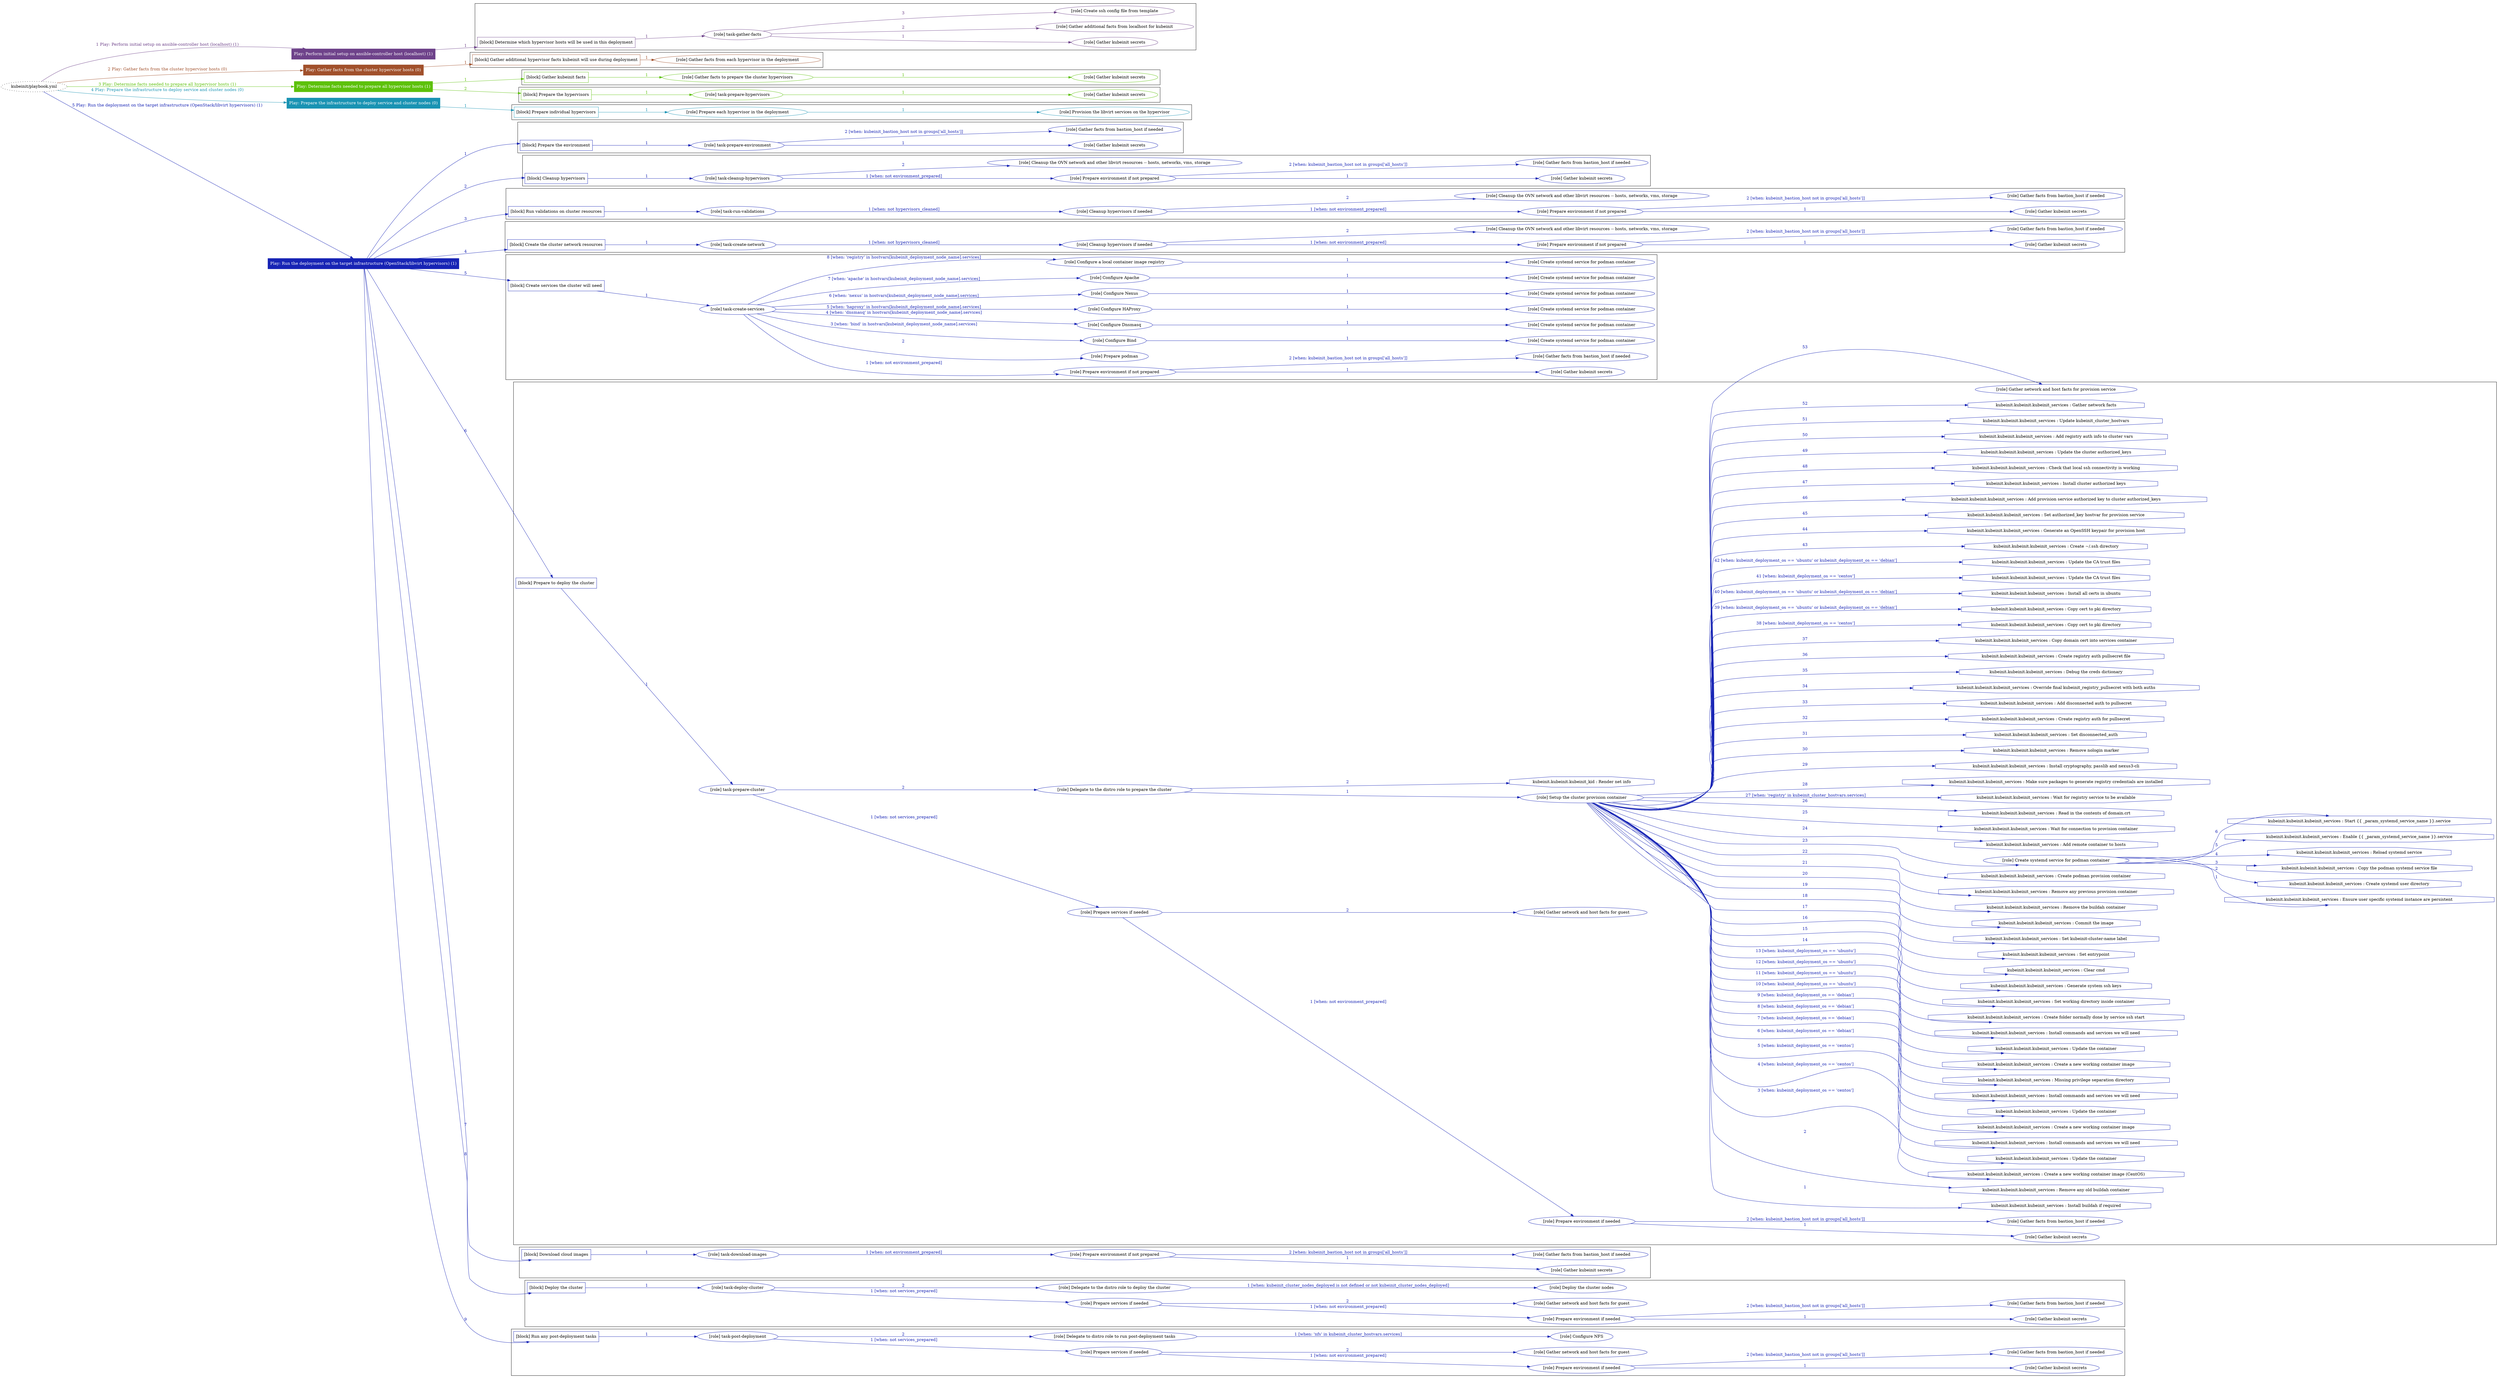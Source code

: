 digraph {
	graph [concentrate=true ordering=in rankdir=LR ratio=fill]
	edge [esep=5 sep=10]
	"kubeinit/playbook.yml" [URL="/home/runner/work/kubeinit/kubeinit/kubeinit/playbook.yml" id=playbook_07536889 style=dotted]
	"kubeinit/playbook.yml" -> play_3e28f241 [label="1 Play: Perform initial setup on ansible-controller host (localhost) (1)" color="#6e428a" fontcolor="#6e428a" id=edge_play_3e28f241 labeltooltip="1 Play: Perform initial setup on ansible-controller host (localhost) (1)" tooltip="1 Play: Perform initial setup on ansible-controller host (localhost) (1)"]
	subgraph "Play: Perform initial setup on ansible-controller host (localhost) (1)" {
		play_3e28f241 [label="Play: Perform initial setup on ansible-controller host (localhost) (1)" URL="/home/runner/work/kubeinit/kubeinit/kubeinit/playbook.yml" color="#6e428a" fontcolor="#ffffff" id=play_3e28f241 shape=box style=filled tooltip=localhost]
		play_3e28f241 -> block_8d8c9389 [label=1 color="#6e428a" fontcolor="#6e428a" id=edge_block_8d8c9389 labeltooltip=1 tooltip=1]
		subgraph cluster_block_8d8c9389 {
			block_8d8c9389 [label="[block] Determine which hypervisor hosts will be used in this deployment" URL="/home/runner/work/kubeinit/kubeinit/kubeinit/playbook.yml" color="#6e428a" id=block_8d8c9389 labeltooltip="Determine which hypervisor hosts will be used in this deployment" shape=box tooltip="Determine which hypervisor hosts will be used in this deployment"]
			block_8d8c9389 -> role_53c3a520 [label="1 " color="#6e428a" fontcolor="#6e428a" id=edge_role_53c3a520 labeltooltip="1 " tooltip="1 "]
			subgraph "task-gather-facts" {
				role_53c3a520 [label="[role] task-gather-facts" URL="/home/runner/work/kubeinit/kubeinit/kubeinit/playbook.yml" color="#6e428a" id=role_53c3a520 tooltip="task-gather-facts"]
				role_53c3a520 -> role_339b9a4d [label="1 " color="#6e428a" fontcolor="#6e428a" id=edge_role_339b9a4d labeltooltip="1 " tooltip="1 "]
				subgraph "Gather kubeinit secrets" {
					role_339b9a4d [label="[role] Gather kubeinit secrets" URL="/home/runner/.ansible/collections/ansible_collections/kubeinit/kubeinit/roles/kubeinit_prepare/tasks/build_hypervisors_group.yml" color="#6e428a" id=role_339b9a4d tooltip="Gather kubeinit secrets"]
				}
				role_53c3a520 -> role_16e98e09 [label="2 " color="#6e428a" fontcolor="#6e428a" id=edge_role_16e98e09 labeltooltip="2 " tooltip="2 "]
				subgraph "Gather additional facts from localhost for kubeinit" {
					role_16e98e09 [label="[role] Gather additional facts from localhost for kubeinit" URL="/home/runner/.ansible/collections/ansible_collections/kubeinit/kubeinit/roles/kubeinit_prepare/tasks/build_hypervisors_group.yml" color="#6e428a" id=role_16e98e09 tooltip="Gather additional facts from localhost for kubeinit"]
				}
				role_53c3a520 -> role_0b160e74 [label="3 " color="#6e428a" fontcolor="#6e428a" id=edge_role_0b160e74 labeltooltip="3 " tooltip="3 "]
				subgraph "Create ssh config file from template" {
					role_0b160e74 [label="[role] Create ssh config file from template" URL="/home/runner/.ansible/collections/ansible_collections/kubeinit/kubeinit/roles/kubeinit_prepare/tasks/build_hypervisors_group.yml" color="#6e428a" id=role_0b160e74 tooltip="Create ssh config file from template"]
				}
			}
		}
	}
	"kubeinit/playbook.yml" -> play_2777a4c1 [label="2 Play: Gather facts from the cluster hypervisor hosts (0)" color="#a1502b" fontcolor="#a1502b" id=edge_play_2777a4c1 labeltooltip="2 Play: Gather facts from the cluster hypervisor hosts (0)" tooltip="2 Play: Gather facts from the cluster hypervisor hosts (0)"]
	subgraph "Play: Gather facts from the cluster hypervisor hosts (0)" {
		play_2777a4c1 [label="Play: Gather facts from the cluster hypervisor hosts (0)" URL="/home/runner/work/kubeinit/kubeinit/kubeinit/playbook.yml" color="#a1502b" fontcolor="#ffffff" id=play_2777a4c1 shape=box style=filled tooltip="Play: Gather facts from the cluster hypervisor hosts (0)"]
		play_2777a4c1 -> block_7116120a [label=1 color="#a1502b" fontcolor="#a1502b" id=edge_block_7116120a labeltooltip=1 tooltip=1]
		subgraph cluster_block_7116120a {
			block_7116120a [label="[block] Gather additional hypervisor facts kubeinit will use during deployment" URL="/home/runner/work/kubeinit/kubeinit/kubeinit/playbook.yml" color="#a1502b" id=block_7116120a labeltooltip="Gather additional hypervisor facts kubeinit will use during deployment" shape=box tooltip="Gather additional hypervisor facts kubeinit will use during deployment"]
			block_7116120a -> role_913cdc60 [label="1 " color="#a1502b" fontcolor="#a1502b" id=edge_role_913cdc60 labeltooltip="1 " tooltip="1 "]
			subgraph "Gather facts from each hypervisor in the deployment" {
				role_913cdc60 [label="[role] Gather facts from each hypervisor in the deployment" URL="/home/runner/work/kubeinit/kubeinit/kubeinit/playbook.yml" color="#a1502b" id=role_913cdc60 tooltip="Gather facts from each hypervisor in the deployment"]
			}
		}
	}
	"kubeinit/playbook.yml" -> play_f8618d16 [label="3 Play: Determine facts needed to prepare all hypervisor hosts (1)" color="#5dc10b" fontcolor="#5dc10b" id=edge_play_f8618d16 labeltooltip="3 Play: Determine facts needed to prepare all hypervisor hosts (1)" tooltip="3 Play: Determine facts needed to prepare all hypervisor hosts (1)"]
	subgraph "Play: Determine facts needed to prepare all hypervisor hosts (1)" {
		play_f8618d16 [label="Play: Determine facts needed to prepare all hypervisor hosts (1)" URL="/home/runner/work/kubeinit/kubeinit/kubeinit/playbook.yml" color="#5dc10b" fontcolor="#ffffff" id=play_f8618d16 shape=box style=filled tooltip=localhost]
		play_f8618d16 -> block_24e79bf7 [label=1 color="#5dc10b" fontcolor="#5dc10b" id=edge_block_24e79bf7 labeltooltip=1 tooltip=1]
		subgraph cluster_block_24e79bf7 {
			block_24e79bf7 [label="[block] Gather kubeinit facts" URL="/home/runner/work/kubeinit/kubeinit/kubeinit/playbook.yml" color="#5dc10b" id=block_24e79bf7 labeltooltip="Gather kubeinit facts" shape=box tooltip="Gather kubeinit facts"]
			block_24e79bf7 -> role_35e71391 [label="1 " color="#5dc10b" fontcolor="#5dc10b" id=edge_role_35e71391 labeltooltip="1 " tooltip="1 "]
			subgraph "Gather facts to prepare the cluster hypervisors" {
				role_35e71391 [label="[role] Gather facts to prepare the cluster hypervisors" URL="/home/runner/work/kubeinit/kubeinit/kubeinit/playbook.yml" color="#5dc10b" id=role_35e71391 tooltip="Gather facts to prepare the cluster hypervisors"]
				role_35e71391 -> role_fd629c56 [label="1 " color="#5dc10b" fontcolor="#5dc10b" id=edge_role_fd629c56 labeltooltip="1 " tooltip="1 "]
				subgraph "Gather kubeinit secrets" {
					role_fd629c56 [label="[role] Gather kubeinit secrets" URL="/home/runner/.ansible/collections/ansible_collections/kubeinit/kubeinit/roles/kubeinit_prepare/tasks/gather_kubeinit_facts.yml" color="#5dc10b" id=role_fd629c56 tooltip="Gather kubeinit secrets"]
				}
			}
		}
		play_f8618d16 -> block_6865ef8a [label=2 color="#5dc10b" fontcolor="#5dc10b" id=edge_block_6865ef8a labeltooltip=2 tooltip=2]
		subgraph cluster_block_6865ef8a {
			block_6865ef8a [label="[block] Prepare the hypervisors" URL="/home/runner/work/kubeinit/kubeinit/kubeinit/playbook.yml" color="#5dc10b" id=block_6865ef8a labeltooltip="Prepare the hypervisors" shape=box tooltip="Prepare the hypervisors"]
			block_6865ef8a -> role_8c14b863 [label="1 " color="#5dc10b" fontcolor="#5dc10b" id=edge_role_8c14b863 labeltooltip="1 " tooltip="1 "]
			subgraph "task-prepare-hypervisors" {
				role_8c14b863 [label="[role] task-prepare-hypervisors" URL="/home/runner/work/kubeinit/kubeinit/kubeinit/playbook.yml" color="#5dc10b" id=role_8c14b863 tooltip="task-prepare-hypervisors"]
				role_8c14b863 -> role_5be09668 [label="1 " color="#5dc10b" fontcolor="#5dc10b" id=edge_role_5be09668 labeltooltip="1 " tooltip="1 "]
				subgraph "Gather kubeinit secrets" {
					role_5be09668 [label="[role] Gather kubeinit secrets" URL="/home/runner/.ansible/collections/ansible_collections/kubeinit/kubeinit/roles/kubeinit_prepare/tasks/gather_kubeinit_facts.yml" color="#5dc10b" id=role_5be09668 tooltip="Gather kubeinit secrets"]
				}
			}
		}
	}
	"kubeinit/playbook.yml" -> play_89078371 [label="4 Play: Prepare the infrastructure to deploy service and cluster nodes (0)" color="#1993b3" fontcolor="#1993b3" id=edge_play_89078371 labeltooltip="4 Play: Prepare the infrastructure to deploy service and cluster nodes (0)" tooltip="4 Play: Prepare the infrastructure to deploy service and cluster nodes (0)"]
	subgraph "Play: Prepare the infrastructure to deploy service and cluster nodes (0)" {
		play_89078371 [label="Play: Prepare the infrastructure to deploy service and cluster nodes (0)" URL="/home/runner/work/kubeinit/kubeinit/kubeinit/playbook.yml" color="#1993b3" fontcolor="#ffffff" id=play_89078371 shape=box style=filled tooltip="Play: Prepare the infrastructure to deploy service and cluster nodes (0)"]
		play_89078371 -> block_ceb9d251 [label=1 color="#1993b3" fontcolor="#1993b3" id=edge_block_ceb9d251 labeltooltip=1 tooltip=1]
		subgraph cluster_block_ceb9d251 {
			block_ceb9d251 [label="[block] Prepare individual hypervisors" URL="/home/runner/work/kubeinit/kubeinit/kubeinit/playbook.yml" color="#1993b3" id=block_ceb9d251 labeltooltip="Prepare individual hypervisors" shape=box tooltip="Prepare individual hypervisors"]
			block_ceb9d251 -> role_032ffb96 [label="1 " color="#1993b3" fontcolor="#1993b3" id=edge_role_032ffb96 labeltooltip="1 " tooltip="1 "]
			subgraph "Prepare each hypervisor in the deployment" {
				role_032ffb96 [label="[role] Prepare each hypervisor in the deployment" URL="/home/runner/work/kubeinit/kubeinit/kubeinit/playbook.yml" color="#1993b3" id=role_032ffb96 tooltip="Prepare each hypervisor in the deployment"]
				role_032ffb96 -> role_ca8ee2b6 [label="1 " color="#1993b3" fontcolor="#1993b3" id=edge_role_ca8ee2b6 labeltooltip="1 " tooltip="1 "]
				subgraph "Provision the libvirt services on the hypervisor" {
					role_ca8ee2b6 [label="[role] Provision the libvirt services on the hypervisor" URL="/home/runner/.ansible/collections/ansible_collections/kubeinit/kubeinit/roles/kubeinit_prepare/tasks/prepare_hypervisor.yml" color="#1993b3" id=role_ca8ee2b6 tooltip="Provision the libvirt services on the hypervisor"]
				}
			}
		}
	}
	"kubeinit/playbook.yml" -> play_ba813a2f [label="5 Play: Run the deployment on the target infrastructure (OpenStack/libvirt hypervisors) (1)" color="#1724b5" fontcolor="#1724b5" id=edge_play_ba813a2f labeltooltip="5 Play: Run the deployment on the target infrastructure (OpenStack/libvirt hypervisors) (1)" tooltip="5 Play: Run the deployment on the target infrastructure (OpenStack/libvirt hypervisors) (1)"]
	subgraph "Play: Run the deployment on the target infrastructure (OpenStack/libvirt hypervisors) (1)" {
		play_ba813a2f [label="Play: Run the deployment on the target infrastructure (OpenStack/libvirt hypervisors) (1)" URL="/home/runner/work/kubeinit/kubeinit/kubeinit/playbook.yml" color="#1724b5" fontcolor="#ffffff" id=play_ba813a2f shape=box style=filled tooltip=localhost]
		play_ba813a2f -> block_acb73a75 [label=1 color="#1724b5" fontcolor="#1724b5" id=edge_block_acb73a75 labeltooltip=1 tooltip=1]
		subgraph cluster_block_acb73a75 {
			block_acb73a75 [label="[block] Prepare the environment" URL="/home/runner/work/kubeinit/kubeinit/kubeinit/playbook.yml" color="#1724b5" id=block_acb73a75 labeltooltip="Prepare the environment" shape=box tooltip="Prepare the environment"]
			block_acb73a75 -> role_8bc1b5c7 [label="1 " color="#1724b5" fontcolor="#1724b5" id=edge_role_8bc1b5c7 labeltooltip="1 " tooltip="1 "]
			subgraph "task-prepare-environment" {
				role_8bc1b5c7 [label="[role] task-prepare-environment" URL="/home/runner/work/kubeinit/kubeinit/kubeinit/playbook.yml" color="#1724b5" id=role_8bc1b5c7 tooltip="task-prepare-environment"]
				role_8bc1b5c7 -> role_493ea383 [label="1 " color="#1724b5" fontcolor="#1724b5" id=edge_role_493ea383 labeltooltip="1 " tooltip="1 "]
				subgraph "Gather kubeinit secrets" {
					role_493ea383 [label="[role] Gather kubeinit secrets" URL="/home/runner/.ansible/collections/ansible_collections/kubeinit/kubeinit/roles/kubeinit_prepare/tasks/gather_kubeinit_facts.yml" color="#1724b5" id=role_493ea383 tooltip="Gather kubeinit secrets"]
				}
				role_8bc1b5c7 -> role_31d78e7c [label="2 [when: kubeinit_bastion_host not in groups['all_hosts']]" color="#1724b5" fontcolor="#1724b5" id=edge_role_31d78e7c labeltooltip="2 [when: kubeinit_bastion_host not in groups['all_hosts']]" tooltip="2 [when: kubeinit_bastion_host not in groups['all_hosts']]"]
				subgraph "Gather facts from bastion_host if needed" {
					role_31d78e7c [label="[role] Gather facts from bastion_host if needed" URL="/home/runner/.ansible/collections/ansible_collections/kubeinit/kubeinit/roles/kubeinit_prepare/tasks/main.yml" color="#1724b5" id=role_31d78e7c tooltip="Gather facts from bastion_host if needed"]
				}
			}
		}
		play_ba813a2f -> block_04c14ecd [label=2 color="#1724b5" fontcolor="#1724b5" id=edge_block_04c14ecd labeltooltip=2 tooltip=2]
		subgraph cluster_block_04c14ecd {
			block_04c14ecd [label="[block] Cleanup hypervisors" URL="/home/runner/work/kubeinit/kubeinit/kubeinit/playbook.yml" color="#1724b5" id=block_04c14ecd labeltooltip="Cleanup hypervisors" shape=box tooltip="Cleanup hypervisors"]
			block_04c14ecd -> role_7ba252f8 [label="1 " color="#1724b5" fontcolor="#1724b5" id=edge_role_7ba252f8 labeltooltip="1 " tooltip="1 "]
			subgraph "task-cleanup-hypervisors" {
				role_7ba252f8 [label="[role] task-cleanup-hypervisors" URL="/home/runner/work/kubeinit/kubeinit/kubeinit/playbook.yml" color="#1724b5" id=role_7ba252f8 tooltip="task-cleanup-hypervisors"]
				role_7ba252f8 -> role_260a1954 [label="1 [when: not environment_prepared]" color="#1724b5" fontcolor="#1724b5" id=edge_role_260a1954 labeltooltip="1 [when: not environment_prepared]" tooltip="1 [when: not environment_prepared]"]
				subgraph "Prepare environment if not prepared" {
					role_260a1954 [label="[role] Prepare environment if not prepared" URL="/home/runner/.ansible/collections/ansible_collections/kubeinit/kubeinit/roles/kubeinit_libvirt/tasks/cleanup_hypervisors.yml" color="#1724b5" id=role_260a1954 tooltip="Prepare environment if not prepared"]
					role_260a1954 -> role_f0a42a30 [label="1 " color="#1724b5" fontcolor="#1724b5" id=edge_role_f0a42a30 labeltooltip="1 " tooltip="1 "]
					subgraph "Gather kubeinit secrets" {
						role_f0a42a30 [label="[role] Gather kubeinit secrets" URL="/home/runner/.ansible/collections/ansible_collections/kubeinit/kubeinit/roles/kubeinit_prepare/tasks/gather_kubeinit_facts.yml" color="#1724b5" id=role_f0a42a30 tooltip="Gather kubeinit secrets"]
					}
					role_260a1954 -> role_b6eb4b1b [label="2 [when: kubeinit_bastion_host not in groups['all_hosts']]" color="#1724b5" fontcolor="#1724b5" id=edge_role_b6eb4b1b labeltooltip="2 [when: kubeinit_bastion_host not in groups['all_hosts']]" tooltip="2 [when: kubeinit_bastion_host not in groups['all_hosts']]"]
					subgraph "Gather facts from bastion_host if needed" {
						role_b6eb4b1b [label="[role] Gather facts from bastion_host if needed" URL="/home/runner/.ansible/collections/ansible_collections/kubeinit/kubeinit/roles/kubeinit_prepare/tasks/main.yml" color="#1724b5" id=role_b6eb4b1b tooltip="Gather facts from bastion_host if needed"]
					}
				}
				role_7ba252f8 -> role_bb7767c9 [label="2 " color="#1724b5" fontcolor="#1724b5" id=edge_role_bb7767c9 labeltooltip="2 " tooltip="2 "]
				subgraph "Cleanup the OVN network and other libvirt resources -- hosts, networks, vms, storage" {
					role_bb7767c9 [label="[role] Cleanup the OVN network and other libvirt resources -- hosts, networks, vms, storage" URL="/home/runner/.ansible/collections/ansible_collections/kubeinit/kubeinit/roles/kubeinit_libvirt/tasks/cleanup_hypervisors.yml" color="#1724b5" id=role_bb7767c9 tooltip="Cleanup the OVN network and other libvirt resources -- hosts, networks, vms, storage"]
				}
			}
		}
		play_ba813a2f -> block_2c7426d7 [label=3 color="#1724b5" fontcolor="#1724b5" id=edge_block_2c7426d7 labeltooltip=3 tooltip=3]
		subgraph cluster_block_2c7426d7 {
			block_2c7426d7 [label="[block] Run validations on cluster resources" URL="/home/runner/work/kubeinit/kubeinit/kubeinit/playbook.yml" color="#1724b5" id=block_2c7426d7 labeltooltip="Run validations on cluster resources" shape=box tooltip="Run validations on cluster resources"]
			block_2c7426d7 -> role_57900793 [label="1 " color="#1724b5" fontcolor="#1724b5" id=edge_role_57900793 labeltooltip="1 " tooltip="1 "]
			subgraph "task-run-validations" {
				role_57900793 [label="[role] task-run-validations" URL="/home/runner/work/kubeinit/kubeinit/kubeinit/playbook.yml" color="#1724b5" id=role_57900793 tooltip="task-run-validations"]
				role_57900793 -> role_ee5baed0 [label="1 [when: not hypervisors_cleaned]" color="#1724b5" fontcolor="#1724b5" id=edge_role_ee5baed0 labeltooltip="1 [when: not hypervisors_cleaned]" tooltip="1 [when: not hypervisors_cleaned]"]
				subgraph "Cleanup hypervisors if needed" {
					role_ee5baed0 [label="[role] Cleanup hypervisors if needed" URL="/home/runner/.ansible/collections/ansible_collections/kubeinit/kubeinit/roles/kubeinit_validations/tasks/main.yml" color="#1724b5" id=role_ee5baed0 tooltip="Cleanup hypervisors if needed"]
					role_ee5baed0 -> role_73dd61d2 [label="1 [when: not environment_prepared]" color="#1724b5" fontcolor="#1724b5" id=edge_role_73dd61d2 labeltooltip="1 [when: not environment_prepared]" tooltip="1 [when: not environment_prepared]"]
					subgraph "Prepare environment if not prepared" {
						role_73dd61d2 [label="[role] Prepare environment if not prepared" URL="/home/runner/.ansible/collections/ansible_collections/kubeinit/kubeinit/roles/kubeinit_libvirt/tasks/cleanup_hypervisors.yml" color="#1724b5" id=role_73dd61d2 tooltip="Prepare environment if not prepared"]
						role_73dd61d2 -> role_0dd4152d [label="1 " color="#1724b5" fontcolor="#1724b5" id=edge_role_0dd4152d labeltooltip="1 " tooltip="1 "]
						subgraph "Gather kubeinit secrets" {
							role_0dd4152d [label="[role] Gather kubeinit secrets" URL="/home/runner/.ansible/collections/ansible_collections/kubeinit/kubeinit/roles/kubeinit_prepare/tasks/gather_kubeinit_facts.yml" color="#1724b5" id=role_0dd4152d tooltip="Gather kubeinit secrets"]
						}
						role_73dd61d2 -> role_96599c65 [label="2 [when: kubeinit_bastion_host not in groups['all_hosts']]" color="#1724b5" fontcolor="#1724b5" id=edge_role_96599c65 labeltooltip="2 [when: kubeinit_bastion_host not in groups['all_hosts']]" tooltip="2 [when: kubeinit_bastion_host not in groups['all_hosts']]"]
						subgraph "Gather facts from bastion_host if needed" {
							role_96599c65 [label="[role] Gather facts from bastion_host if needed" URL="/home/runner/.ansible/collections/ansible_collections/kubeinit/kubeinit/roles/kubeinit_prepare/tasks/main.yml" color="#1724b5" id=role_96599c65 tooltip="Gather facts from bastion_host if needed"]
						}
					}
					role_ee5baed0 -> role_0f11a43e [label="2 " color="#1724b5" fontcolor="#1724b5" id=edge_role_0f11a43e labeltooltip="2 " tooltip="2 "]
					subgraph "Cleanup the OVN network and other libvirt resources -- hosts, networks, vms, storage" {
						role_0f11a43e [label="[role] Cleanup the OVN network and other libvirt resources -- hosts, networks, vms, storage" URL="/home/runner/.ansible/collections/ansible_collections/kubeinit/kubeinit/roles/kubeinit_libvirt/tasks/cleanup_hypervisors.yml" color="#1724b5" id=role_0f11a43e tooltip="Cleanup the OVN network and other libvirt resources -- hosts, networks, vms, storage"]
					}
				}
			}
		}
		play_ba813a2f -> block_bd292b95 [label=4 color="#1724b5" fontcolor="#1724b5" id=edge_block_bd292b95 labeltooltip=4 tooltip=4]
		subgraph cluster_block_bd292b95 {
			block_bd292b95 [label="[block] Create the cluster network resources" URL="/home/runner/work/kubeinit/kubeinit/kubeinit/playbook.yml" color="#1724b5" id=block_bd292b95 labeltooltip="Create the cluster network resources" shape=box tooltip="Create the cluster network resources"]
			block_bd292b95 -> role_d3ca0816 [label="1 " color="#1724b5" fontcolor="#1724b5" id=edge_role_d3ca0816 labeltooltip="1 " tooltip="1 "]
			subgraph "task-create-network" {
				role_d3ca0816 [label="[role] task-create-network" URL="/home/runner/work/kubeinit/kubeinit/kubeinit/playbook.yml" color="#1724b5" id=role_d3ca0816 tooltip="task-create-network"]
				role_d3ca0816 -> role_17a64316 [label="1 [when: not hypervisors_cleaned]" color="#1724b5" fontcolor="#1724b5" id=edge_role_17a64316 labeltooltip="1 [when: not hypervisors_cleaned]" tooltip="1 [when: not hypervisors_cleaned]"]
				subgraph "Cleanup hypervisors if needed" {
					role_17a64316 [label="[role] Cleanup hypervisors if needed" URL="/home/runner/.ansible/collections/ansible_collections/kubeinit/kubeinit/roles/kubeinit_libvirt/tasks/create_network.yml" color="#1724b5" id=role_17a64316 tooltip="Cleanup hypervisors if needed"]
					role_17a64316 -> role_ef8e329e [label="1 [when: not environment_prepared]" color="#1724b5" fontcolor="#1724b5" id=edge_role_ef8e329e labeltooltip="1 [when: not environment_prepared]" tooltip="1 [when: not environment_prepared]"]
					subgraph "Prepare environment if not prepared" {
						role_ef8e329e [label="[role] Prepare environment if not prepared" URL="/home/runner/.ansible/collections/ansible_collections/kubeinit/kubeinit/roles/kubeinit_libvirt/tasks/cleanup_hypervisors.yml" color="#1724b5" id=role_ef8e329e tooltip="Prepare environment if not prepared"]
						role_ef8e329e -> role_ad6dc746 [label="1 " color="#1724b5" fontcolor="#1724b5" id=edge_role_ad6dc746 labeltooltip="1 " tooltip="1 "]
						subgraph "Gather kubeinit secrets" {
							role_ad6dc746 [label="[role] Gather kubeinit secrets" URL="/home/runner/.ansible/collections/ansible_collections/kubeinit/kubeinit/roles/kubeinit_prepare/tasks/gather_kubeinit_facts.yml" color="#1724b5" id=role_ad6dc746 tooltip="Gather kubeinit secrets"]
						}
						role_ef8e329e -> role_0efd402c [label="2 [when: kubeinit_bastion_host not in groups['all_hosts']]" color="#1724b5" fontcolor="#1724b5" id=edge_role_0efd402c labeltooltip="2 [when: kubeinit_bastion_host not in groups['all_hosts']]" tooltip="2 [when: kubeinit_bastion_host not in groups['all_hosts']]"]
						subgraph "Gather facts from bastion_host if needed" {
							role_0efd402c [label="[role] Gather facts from bastion_host if needed" URL="/home/runner/.ansible/collections/ansible_collections/kubeinit/kubeinit/roles/kubeinit_prepare/tasks/main.yml" color="#1724b5" id=role_0efd402c tooltip="Gather facts from bastion_host if needed"]
						}
					}
					role_17a64316 -> role_f64b97d8 [label="2 " color="#1724b5" fontcolor="#1724b5" id=edge_role_f64b97d8 labeltooltip="2 " tooltip="2 "]
					subgraph "Cleanup the OVN network and other libvirt resources -- hosts, networks, vms, storage" {
						role_f64b97d8 [label="[role] Cleanup the OVN network and other libvirt resources -- hosts, networks, vms, storage" URL="/home/runner/.ansible/collections/ansible_collections/kubeinit/kubeinit/roles/kubeinit_libvirt/tasks/cleanup_hypervisors.yml" color="#1724b5" id=role_f64b97d8 tooltip="Cleanup the OVN network and other libvirt resources -- hosts, networks, vms, storage"]
					}
				}
			}
		}
		play_ba813a2f -> block_55799168 [label=5 color="#1724b5" fontcolor="#1724b5" id=edge_block_55799168 labeltooltip=5 tooltip=5]
		subgraph cluster_block_55799168 {
			block_55799168 [label="[block] Create services the cluster will need" URL="/home/runner/work/kubeinit/kubeinit/kubeinit/playbook.yml" color="#1724b5" id=block_55799168 labeltooltip="Create services the cluster will need" shape=box tooltip="Create services the cluster will need"]
			block_55799168 -> role_6a50f81a [label="1 " color="#1724b5" fontcolor="#1724b5" id=edge_role_6a50f81a labeltooltip="1 " tooltip="1 "]
			subgraph "task-create-services" {
				role_6a50f81a [label="[role] task-create-services" URL="/home/runner/work/kubeinit/kubeinit/kubeinit/playbook.yml" color="#1724b5" id=role_6a50f81a tooltip="task-create-services"]
				role_6a50f81a -> role_cd8256c0 [label="1 [when: not environment_prepared]" color="#1724b5" fontcolor="#1724b5" id=edge_role_cd8256c0 labeltooltip="1 [when: not environment_prepared]" tooltip="1 [when: not environment_prepared]"]
				subgraph "Prepare environment if not prepared" {
					role_cd8256c0 [label="[role] Prepare environment if not prepared" URL="/home/runner/.ansible/collections/ansible_collections/kubeinit/kubeinit/roles/kubeinit_services/tasks/main.yml" color="#1724b5" id=role_cd8256c0 tooltip="Prepare environment if not prepared"]
					role_cd8256c0 -> role_ac3b5a98 [label="1 " color="#1724b5" fontcolor="#1724b5" id=edge_role_ac3b5a98 labeltooltip="1 " tooltip="1 "]
					subgraph "Gather kubeinit secrets" {
						role_ac3b5a98 [label="[role] Gather kubeinit secrets" URL="/home/runner/.ansible/collections/ansible_collections/kubeinit/kubeinit/roles/kubeinit_prepare/tasks/gather_kubeinit_facts.yml" color="#1724b5" id=role_ac3b5a98 tooltip="Gather kubeinit secrets"]
					}
					role_cd8256c0 -> role_cc4d9bb4 [label="2 [when: kubeinit_bastion_host not in groups['all_hosts']]" color="#1724b5" fontcolor="#1724b5" id=edge_role_cc4d9bb4 labeltooltip="2 [when: kubeinit_bastion_host not in groups['all_hosts']]" tooltip="2 [when: kubeinit_bastion_host not in groups['all_hosts']]"]
					subgraph "Gather facts from bastion_host if needed" {
						role_cc4d9bb4 [label="[role] Gather facts from bastion_host if needed" URL="/home/runner/.ansible/collections/ansible_collections/kubeinit/kubeinit/roles/kubeinit_prepare/tasks/main.yml" color="#1724b5" id=role_cc4d9bb4 tooltip="Gather facts from bastion_host if needed"]
					}
				}
				role_6a50f81a -> role_0725419c [label="2 " color="#1724b5" fontcolor="#1724b5" id=edge_role_0725419c labeltooltip="2 " tooltip="2 "]
				subgraph "Prepare podman" {
					role_0725419c [label="[role] Prepare podman" URL="/home/runner/.ansible/collections/ansible_collections/kubeinit/kubeinit/roles/kubeinit_services/tasks/00_create_service_pod.yml" color="#1724b5" id=role_0725419c tooltip="Prepare podman"]
				}
				role_6a50f81a -> role_b2b7e447 [label="3 [when: 'bind' in hostvars[kubeinit_deployment_node_name].services]" color="#1724b5" fontcolor="#1724b5" id=edge_role_b2b7e447 labeltooltip="3 [when: 'bind' in hostvars[kubeinit_deployment_node_name].services]" tooltip="3 [when: 'bind' in hostvars[kubeinit_deployment_node_name].services]"]
				subgraph "Configure Bind" {
					role_b2b7e447 [label="[role] Configure Bind" URL="/home/runner/.ansible/collections/ansible_collections/kubeinit/kubeinit/roles/kubeinit_services/tasks/start_services_containers.yml" color="#1724b5" id=role_b2b7e447 tooltip="Configure Bind"]
					role_b2b7e447 -> role_589e4d3e [label="1 " color="#1724b5" fontcolor="#1724b5" id=edge_role_589e4d3e labeltooltip="1 " tooltip="1 "]
					subgraph "Create systemd service for podman container" {
						role_589e4d3e [label="[role] Create systemd service for podman container" URL="/home/runner/.ansible/collections/ansible_collections/kubeinit/kubeinit/roles/kubeinit_bind/tasks/main.yml" color="#1724b5" id=role_589e4d3e tooltip="Create systemd service for podman container"]
					}
				}
				role_6a50f81a -> role_c560faa7 [label="4 [when: 'dnsmasq' in hostvars[kubeinit_deployment_node_name].services]" color="#1724b5" fontcolor="#1724b5" id=edge_role_c560faa7 labeltooltip="4 [when: 'dnsmasq' in hostvars[kubeinit_deployment_node_name].services]" tooltip="4 [when: 'dnsmasq' in hostvars[kubeinit_deployment_node_name].services]"]
				subgraph "Configure Dnsmasq" {
					role_c560faa7 [label="[role] Configure Dnsmasq" URL="/home/runner/.ansible/collections/ansible_collections/kubeinit/kubeinit/roles/kubeinit_services/tasks/start_services_containers.yml" color="#1724b5" id=role_c560faa7 tooltip="Configure Dnsmasq"]
					role_c560faa7 -> role_d000f6f2 [label="1 " color="#1724b5" fontcolor="#1724b5" id=edge_role_d000f6f2 labeltooltip="1 " tooltip="1 "]
					subgraph "Create systemd service for podman container" {
						role_d000f6f2 [label="[role] Create systemd service for podman container" URL="/home/runner/.ansible/collections/ansible_collections/kubeinit/kubeinit/roles/kubeinit_dnsmasq/tasks/main.yml" color="#1724b5" id=role_d000f6f2 tooltip="Create systemd service for podman container"]
					}
				}
				role_6a50f81a -> role_7c3d8664 [label="5 [when: 'haproxy' in hostvars[kubeinit_deployment_node_name].services]" color="#1724b5" fontcolor="#1724b5" id=edge_role_7c3d8664 labeltooltip="5 [when: 'haproxy' in hostvars[kubeinit_deployment_node_name].services]" tooltip="5 [when: 'haproxy' in hostvars[kubeinit_deployment_node_name].services]"]
				subgraph "Configure HAProxy" {
					role_7c3d8664 [label="[role] Configure HAProxy" URL="/home/runner/.ansible/collections/ansible_collections/kubeinit/kubeinit/roles/kubeinit_services/tasks/start_services_containers.yml" color="#1724b5" id=role_7c3d8664 tooltip="Configure HAProxy"]
					role_7c3d8664 -> role_09b5a6b8 [label="1 " color="#1724b5" fontcolor="#1724b5" id=edge_role_09b5a6b8 labeltooltip="1 " tooltip="1 "]
					subgraph "Create systemd service for podman container" {
						role_09b5a6b8 [label="[role] Create systemd service for podman container" URL="/home/runner/.ansible/collections/ansible_collections/kubeinit/kubeinit/roles/kubeinit_haproxy/tasks/main.yml" color="#1724b5" id=role_09b5a6b8 tooltip="Create systemd service for podman container"]
					}
				}
				role_6a50f81a -> role_199e2f3f [label="6 [when: 'nexus' in hostvars[kubeinit_deployment_node_name].services]" color="#1724b5" fontcolor="#1724b5" id=edge_role_199e2f3f labeltooltip="6 [when: 'nexus' in hostvars[kubeinit_deployment_node_name].services]" tooltip="6 [when: 'nexus' in hostvars[kubeinit_deployment_node_name].services]"]
				subgraph "Configure Nexus" {
					role_199e2f3f [label="[role] Configure Nexus" URL="/home/runner/.ansible/collections/ansible_collections/kubeinit/kubeinit/roles/kubeinit_services/tasks/start_services_containers.yml" color="#1724b5" id=role_199e2f3f tooltip="Configure Nexus"]
					role_199e2f3f -> role_a39cb164 [label="1 " color="#1724b5" fontcolor="#1724b5" id=edge_role_a39cb164 labeltooltip="1 " tooltip="1 "]
					subgraph "Create systemd service for podman container" {
						role_a39cb164 [label="[role] Create systemd service for podman container" URL="/home/runner/.ansible/collections/ansible_collections/kubeinit/kubeinit/roles/kubeinit_nexus/tasks/main.yml" color="#1724b5" id=role_a39cb164 tooltip="Create systemd service for podman container"]
					}
				}
				role_6a50f81a -> role_af8e6f00 [label="7 [when: 'apache' in hostvars[kubeinit_deployment_node_name].services]" color="#1724b5" fontcolor="#1724b5" id=edge_role_af8e6f00 labeltooltip="7 [when: 'apache' in hostvars[kubeinit_deployment_node_name].services]" tooltip="7 [when: 'apache' in hostvars[kubeinit_deployment_node_name].services]"]
				subgraph "Configure Apache" {
					role_af8e6f00 [label="[role] Configure Apache" URL="/home/runner/.ansible/collections/ansible_collections/kubeinit/kubeinit/roles/kubeinit_services/tasks/start_services_containers.yml" color="#1724b5" id=role_af8e6f00 tooltip="Configure Apache"]
					role_af8e6f00 -> role_c908d741 [label="1 " color="#1724b5" fontcolor="#1724b5" id=edge_role_c908d741 labeltooltip="1 " tooltip="1 "]
					subgraph "Create systemd service for podman container" {
						role_c908d741 [label="[role] Create systemd service for podman container" URL="/home/runner/.ansible/collections/ansible_collections/kubeinit/kubeinit/roles/kubeinit_apache/tasks/main.yml" color="#1724b5" id=role_c908d741 tooltip="Create systemd service for podman container"]
					}
				}
				role_6a50f81a -> role_f6d6ee9d [label="8 [when: 'registry' in hostvars[kubeinit_deployment_node_name].services]" color="#1724b5" fontcolor="#1724b5" id=edge_role_f6d6ee9d labeltooltip="8 [when: 'registry' in hostvars[kubeinit_deployment_node_name].services]" tooltip="8 [when: 'registry' in hostvars[kubeinit_deployment_node_name].services]"]
				subgraph "Configure a local container image registry" {
					role_f6d6ee9d [label="[role] Configure a local container image registry" URL="/home/runner/.ansible/collections/ansible_collections/kubeinit/kubeinit/roles/kubeinit_services/tasks/start_services_containers.yml" color="#1724b5" id=role_f6d6ee9d tooltip="Configure a local container image registry"]
					role_f6d6ee9d -> role_12ff2176 [label="1 " color="#1724b5" fontcolor="#1724b5" id=edge_role_12ff2176 labeltooltip="1 " tooltip="1 "]
					subgraph "Create systemd service for podman container" {
						role_12ff2176 [label="[role] Create systemd service for podman container" URL="/home/runner/.ansible/collections/ansible_collections/kubeinit/kubeinit/roles/kubeinit_registry/tasks/main.yml" color="#1724b5" id=role_12ff2176 tooltip="Create systemd service for podman container"]
					}
				}
			}
		}
		play_ba813a2f -> block_1d74e6f9 [label=6 color="#1724b5" fontcolor="#1724b5" id=edge_block_1d74e6f9 labeltooltip=6 tooltip=6]
		subgraph cluster_block_1d74e6f9 {
			block_1d74e6f9 [label="[block] Prepare to deploy the cluster" URL="/home/runner/work/kubeinit/kubeinit/kubeinit/playbook.yml" color="#1724b5" id=block_1d74e6f9 labeltooltip="Prepare to deploy the cluster" shape=box tooltip="Prepare to deploy the cluster"]
			block_1d74e6f9 -> role_bd12f6a3 [label="1 " color="#1724b5" fontcolor="#1724b5" id=edge_role_bd12f6a3 labeltooltip="1 " tooltip="1 "]
			subgraph "task-prepare-cluster" {
				role_bd12f6a3 [label="[role] task-prepare-cluster" URL="/home/runner/work/kubeinit/kubeinit/kubeinit/playbook.yml" color="#1724b5" id=role_bd12f6a3 tooltip="task-prepare-cluster"]
				role_bd12f6a3 -> role_ae7fa7d6 [label="1 [when: not services_prepared]" color="#1724b5" fontcolor="#1724b5" id=edge_role_ae7fa7d6 labeltooltip="1 [when: not services_prepared]" tooltip="1 [when: not services_prepared]"]
				subgraph "Prepare services if needed" {
					role_ae7fa7d6 [label="[role] Prepare services if needed" URL="/home/runner/.ansible/collections/ansible_collections/kubeinit/kubeinit/roles/kubeinit_prepare/tasks/prepare_cluster.yml" color="#1724b5" id=role_ae7fa7d6 tooltip="Prepare services if needed"]
					role_ae7fa7d6 -> role_8378cf26 [label="1 [when: not environment_prepared]" color="#1724b5" fontcolor="#1724b5" id=edge_role_8378cf26 labeltooltip="1 [when: not environment_prepared]" tooltip="1 [when: not environment_prepared]"]
					subgraph "Prepare environment if needed" {
						role_8378cf26 [label="[role] Prepare environment if needed" URL="/home/runner/.ansible/collections/ansible_collections/kubeinit/kubeinit/roles/kubeinit_services/tasks/prepare_services.yml" color="#1724b5" id=role_8378cf26 tooltip="Prepare environment if needed"]
						role_8378cf26 -> role_f8d5e583 [label="1 " color="#1724b5" fontcolor="#1724b5" id=edge_role_f8d5e583 labeltooltip="1 " tooltip="1 "]
						subgraph "Gather kubeinit secrets" {
							role_f8d5e583 [label="[role] Gather kubeinit secrets" URL="/home/runner/.ansible/collections/ansible_collections/kubeinit/kubeinit/roles/kubeinit_prepare/tasks/gather_kubeinit_facts.yml" color="#1724b5" id=role_f8d5e583 tooltip="Gather kubeinit secrets"]
						}
						role_8378cf26 -> role_9d966cb5 [label="2 [when: kubeinit_bastion_host not in groups['all_hosts']]" color="#1724b5" fontcolor="#1724b5" id=edge_role_9d966cb5 labeltooltip="2 [when: kubeinit_bastion_host not in groups['all_hosts']]" tooltip="2 [when: kubeinit_bastion_host not in groups['all_hosts']]"]
						subgraph "Gather facts from bastion_host if needed" {
							role_9d966cb5 [label="[role] Gather facts from bastion_host if needed" URL="/home/runner/.ansible/collections/ansible_collections/kubeinit/kubeinit/roles/kubeinit_prepare/tasks/main.yml" color="#1724b5" id=role_9d966cb5 tooltip="Gather facts from bastion_host if needed"]
						}
					}
					role_ae7fa7d6 -> role_4c1c40fc [label="2 " color="#1724b5" fontcolor="#1724b5" id=edge_role_4c1c40fc labeltooltip="2 " tooltip="2 "]
					subgraph "Gather network and host facts for guest" {
						role_4c1c40fc [label="[role] Gather network and host facts for guest" URL="/home/runner/.ansible/collections/ansible_collections/kubeinit/kubeinit/roles/kubeinit_services/tasks/prepare_services.yml" color="#1724b5" id=role_4c1c40fc tooltip="Gather network and host facts for guest"]
					}
				}
				role_bd12f6a3 -> role_65eca80a [label="2 " color="#1724b5" fontcolor="#1724b5" id=edge_role_65eca80a labeltooltip="2 " tooltip="2 "]
				subgraph "Delegate to the distro role to prepare the cluster" {
					role_65eca80a [label="[role] Delegate to the distro role to prepare the cluster" URL="/home/runner/.ansible/collections/ansible_collections/kubeinit/kubeinit/roles/kubeinit_prepare/tasks/prepare_cluster.yml" color="#1724b5" id=role_65eca80a tooltip="Delegate to the distro role to prepare the cluster"]
					role_65eca80a -> role_c0cb73f3 [label="1 " color="#1724b5" fontcolor="#1724b5" id=edge_role_c0cb73f3 labeltooltip="1 " tooltip="1 "]
					subgraph "Setup the cluster provision container" {
						role_c0cb73f3 [label="[role] Setup the cluster provision container" URL="/home/runner/.ansible/collections/ansible_collections/kubeinit/kubeinit/roles/kubeinit_kid/tasks/prepare_cluster.yml" color="#1724b5" id=role_c0cb73f3 tooltip="Setup the cluster provision container"]
						task_bf1214a7 [label="kubeinit.kubeinit.kubeinit_services : Install buildah if required" URL="/home/runner/.ansible/collections/ansible_collections/kubeinit/kubeinit/roles/kubeinit_services/tasks/create_provision_container.yml" color="#1724b5" id=task_bf1214a7 shape=octagon tooltip="kubeinit.kubeinit.kubeinit_services : Install buildah if required"]
						role_c0cb73f3 -> task_bf1214a7 [label="1 " color="#1724b5" fontcolor="#1724b5" id=edge_task_bf1214a7 labeltooltip="1 " tooltip="1 "]
						task_50f35617 [label="kubeinit.kubeinit.kubeinit_services : Remove any old buildah container" URL="/home/runner/.ansible/collections/ansible_collections/kubeinit/kubeinit/roles/kubeinit_services/tasks/create_provision_container.yml" color="#1724b5" id=task_50f35617 shape=octagon tooltip="kubeinit.kubeinit.kubeinit_services : Remove any old buildah container"]
						role_c0cb73f3 -> task_50f35617 [label="2 " color="#1724b5" fontcolor="#1724b5" id=edge_task_50f35617 labeltooltip="2 " tooltip="2 "]
						task_0388c8de [label="kubeinit.kubeinit.kubeinit_services : Create a new working container image (CentOS)" URL="/home/runner/.ansible/collections/ansible_collections/kubeinit/kubeinit/roles/kubeinit_services/tasks/create_provision_container.yml" color="#1724b5" id=task_0388c8de shape=octagon tooltip="kubeinit.kubeinit.kubeinit_services : Create a new working container image (CentOS)"]
						role_c0cb73f3 -> task_0388c8de [label="3 [when: kubeinit_deployment_os == 'centos']" color="#1724b5" fontcolor="#1724b5" id=edge_task_0388c8de labeltooltip="3 [when: kubeinit_deployment_os == 'centos']" tooltip="3 [when: kubeinit_deployment_os == 'centos']"]
						task_a8a9ac20 [label="kubeinit.kubeinit.kubeinit_services : Update the container" URL="/home/runner/.ansible/collections/ansible_collections/kubeinit/kubeinit/roles/kubeinit_services/tasks/create_provision_container.yml" color="#1724b5" id=task_a8a9ac20 shape=octagon tooltip="kubeinit.kubeinit.kubeinit_services : Update the container"]
						role_c0cb73f3 -> task_a8a9ac20 [label="4 [when: kubeinit_deployment_os == 'centos']" color="#1724b5" fontcolor="#1724b5" id=edge_task_a8a9ac20 labeltooltip="4 [when: kubeinit_deployment_os == 'centos']" tooltip="4 [when: kubeinit_deployment_os == 'centos']"]
						task_592c88df [label="kubeinit.kubeinit.kubeinit_services : Install commands and services we will need" URL="/home/runner/.ansible/collections/ansible_collections/kubeinit/kubeinit/roles/kubeinit_services/tasks/create_provision_container.yml" color="#1724b5" id=task_592c88df shape=octagon tooltip="kubeinit.kubeinit.kubeinit_services : Install commands and services we will need"]
						role_c0cb73f3 -> task_592c88df [label="5 [when: kubeinit_deployment_os == 'centos']" color="#1724b5" fontcolor="#1724b5" id=edge_task_592c88df labeltooltip="5 [when: kubeinit_deployment_os == 'centos']" tooltip="5 [when: kubeinit_deployment_os == 'centos']"]
						task_33a9c83d [label="kubeinit.kubeinit.kubeinit_services : Create a new working container image" URL="/home/runner/.ansible/collections/ansible_collections/kubeinit/kubeinit/roles/kubeinit_services/tasks/create_provision_container.yml" color="#1724b5" id=task_33a9c83d shape=octagon tooltip="kubeinit.kubeinit.kubeinit_services : Create a new working container image"]
						role_c0cb73f3 -> task_33a9c83d [label="6 [when: kubeinit_deployment_os == 'debian']" color="#1724b5" fontcolor="#1724b5" id=edge_task_33a9c83d labeltooltip="6 [when: kubeinit_deployment_os == 'debian']" tooltip="6 [when: kubeinit_deployment_os == 'debian']"]
						task_a698a9b3 [label="kubeinit.kubeinit.kubeinit_services : Update the container" URL="/home/runner/.ansible/collections/ansible_collections/kubeinit/kubeinit/roles/kubeinit_services/tasks/create_provision_container.yml" color="#1724b5" id=task_a698a9b3 shape=octagon tooltip="kubeinit.kubeinit.kubeinit_services : Update the container"]
						role_c0cb73f3 -> task_a698a9b3 [label="7 [when: kubeinit_deployment_os == 'debian']" color="#1724b5" fontcolor="#1724b5" id=edge_task_a698a9b3 labeltooltip="7 [when: kubeinit_deployment_os == 'debian']" tooltip="7 [when: kubeinit_deployment_os == 'debian']"]
						task_7b9f43fa [label="kubeinit.kubeinit.kubeinit_services : Install commands and services we will need" URL="/home/runner/.ansible/collections/ansible_collections/kubeinit/kubeinit/roles/kubeinit_services/tasks/create_provision_container.yml" color="#1724b5" id=task_7b9f43fa shape=octagon tooltip="kubeinit.kubeinit.kubeinit_services : Install commands and services we will need"]
						role_c0cb73f3 -> task_7b9f43fa [label="8 [when: kubeinit_deployment_os == 'debian']" color="#1724b5" fontcolor="#1724b5" id=edge_task_7b9f43fa labeltooltip="8 [when: kubeinit_deployment_os == 'debian']" tooltip="8 [when: kubeinit_deployment_os == 'debian']"]
						task_fc39f123 [label="kubeinit.kubeinit.kubeinit_services : Missing privilege separation directory" URL="/home/runner/.ansible/collections/ansible_collections/kubeinit/kubeinit/roles/kubeinit_services/tasks/create_provision_container.yml" color="#1724b5" id=task_fc39f123 shape=octagon tooltip="kubeinit.kubeinit.kubeinit_services : Missing privilege separation directory"]
						role_c0cb73f3 -> task_fc39f123 [label="9 [when: kubeinit_deployment_os == 'debian']" color="#1724b5" fontcolor="#1724b5" id=edge_task_fc39f123 labeltooltip="9 [when: kubeinit_deployment_os == 'debian']" tooltip="9 [when: kubeinit_deployment_os == 'debian']"]
						task_14176540 [label="kubeinit.kubeinit.kubeinit_services : Create a new working container image" URL="/home/runner/.ansible/collections/ansible_collections/kubeinit/kubeinit/roles/kubeinit_services/tasks/create_provision_container.yml" color="#1724b5" id=task_14176540 shape=octagon tooltip="kubeinit.kubeinit.kubeinit_services : Create a new working container image"]
						role_c0cb73f3 -> task_14176540 [label="10 [when: kubeinit_deployment_os == 'ubuntu']" color="#1724b5" fontcolor="#1724b5" id=edge_task_14176540 labeltooltip="10 [when: kubeinit_deployment_os == 'ubuntu']" tooltip="10 [when: kubeinit_deployment_os == 'ubuntu']"]
						task_5ccc0773 [label="kubeinit.kubeinit.kubeinit_services : Update the container" URL="/home/runner/.ansible/collections/ansible_collections/kubeinit/kubeinit/roles/kubeinit_services/tasks/create_provision_container.yml" color="#1724b5" id=task_5ccc0773 shape=octagon tooltip="kubeinit.kubeinit.kubeinit_services : Update the container"]
						role_c0cb73f3 -> task_5ccc0773 [label="11 [when: kubeinit_deployment_os == 'ubuntu']" color="#1724b5" fontcolor="#1724b5" id=edge_task_5ccc0773 labeltooltip="11 [when: kubeinit_deployment_os == 'ubuntu']" tooltip="11 [when: kubeinit_deployment_os == 'ubuntu']"]
						task_e45f1029 [label="kubeinit.kubeinit.kubeinit_services : Install commands and services we will need" URL="/home/runner/.ansible/collections/ansible_collections/kubeinit/kubeinit/roles/kubeinit_services/tasks/create_provision_container.yml" color="#1724b5" id=task_e45f1029 shape=octagon tooltip="kubeinit.kubeinit.kubeinit_services : Install commands and services we will need"]
						role_c0cb73f3 -> task_e45f1029 [label="12 [when: kubeinit_deployment_os == 'ubuntu']" color="#1724b5" fontcolor="#1724b5" id=edge_task_e45f1029 labeltooltip="12 [when: kubeinit_deployment_os == 'ubuntu']" tooltip="12 [when: kubeinit_deployment_os == 'ubuntu']"]
						task_10c79942 [label="kubeinit.kubeinit.kubeinit_services : Create folder normally done by service ssh start" URL="/home/runner/.ansible/collections/ansible_collections/kubeinit/kubeinit/roles/kubeinit_services/tasks/create_provision_container.yml" color="#1724b5" id=task_10c79942 shape=octagon tooltip="kubeinit.kubeinit.kubeinit_services : Create folder normally done by service ssh start"]
						role_c0cb73f3 -> task_10c79942 [label="13 [when: kubeinit_deployment_os == 'ubuntu']" color="#1724b5" fontcolor="#1724b5" id=edge_task_10c79942 labeltooltip="13 [when: kubeinit_deployment_os == 'ubuntu']" tooltip="13 [when: kubeinit_deployment_os == 'ubuntu']"]
						task_55d13761 [label="kubeinit.kubeinit.kubeinit_services : Set working directory inside container" URL="/home/runner/.ansible/collections/ansible_collections/kubeinit/kubeinit/roles/kubeinit_services/tasks/create_provision_container.yml" color="#1724b5" id=task_55d13761 shape=octagon tooltip="kubeinit.kubeinit.kubeinit_services : Set working directory inside container"]
						role_c0cb73f3 -> task_55d13761 [label="14 " color="#1724b5" fontcolor="#1724b5" id=edge_task_55d13761 labeltooltip="14 " tooltip="14 "]
						task_cc216747 [label="kubeinit.kubeinit.kubeinit_services : Generate system ssh keys" URL="/home/runner/.ansible/collections/ansible_collections/kubeinit/kubeinit/roles/kubeinit_services/tasks/create_provision_container.yml" color="#1724b5" id=task_cc216747 shape=octagon tooltip="kubeinit.kubeinit.kubeinit_services : Generate system ssh keys"]
						role_c0cb73f3 -> task_cc216747 [label="15 " color="#1724b5" fontcolor="#1724b5" id=edge_task_cc216747 labeltooltip="15 " tooltip="15 "]
						task_b5fa58a1 [label="kubeinit.kubeinit.kubeinit_services : Clear cmd" URL="/home/runner/.ansible/collections/ansible_collections/kubeinit/kubeinit/roles/kubeinit_services/tasks/create_provision_container.yml" color="#1724b5" id=task_b5fa58a1 shape=octagon tooltip="kubeinit.kubeinit.kubeinit_services : Clear cmd"]
						role_c0cb73f3 -> task_b5fa58a1 [label="16 " color="#1724b5" fontcolor="#1724b5" id=edge_task_b5fa58a1 labeltooltip="16 " tooltip="16 "]
						task_638983c8 [label="kubeinit.kubeinit.kubeinit_services : Set entrypoint" URL="/home/runner/.ansible/collections/ansible_collections/kubeinit/kubeinit/roles/kubeinit_services/tasks/create_provision_container.yml" color="#1724b5" id=task_638983c8 shape=octagon tooltip="kubeinit.kubeinit.kubeinit_services : Set entrypoint"]
						role_c0cb73f3 -> task_638983c8 [label="17 " color="#1724b5" fontcolor="#1724b5" id=edge_task_638983c8 labeltooltip="17 " tooltip="17 "]
						task_10c62879 [label="kubeinit.kubeinit.kubeinit_services : Set kubeinit-cluster-name label" URL="/home/runner/.ansible/collections/ansible_collections/kubeinit/kubeinit/roles/kubeinit_services/tasks/create_provision_container.yml" color="#1724b5" id=task_10c62879 shape=octagon tooltip="kubeinit.kubeinit.kubeinit_services : Set kubeinit-cluster-name label"]
						role_c0cb73f3 -> task_10c62879 [label="18 " color="#1724b5" fontcolor="#1724b5" id=edge_task_10c62879 labeltooltip="18 " tooltip="18 "]
						task_cce55d52 [label="kubeinit.kubeinit.kubeinit_services : Commit the image" URL="/home/runner/.ansible/collections/ansible_collections/kubeinit/kubeinit/roles/kubeinit_services/tasks/create_provision_container.yml" color="#1724b5" id=task_cce55d52 shape=octagon tooltip="kubeinit.kubeinit.kubeinit_services : Commit the image"]
						role_c0cb73f3 -> task_cce55d52 [label="19 " color="#1724b5" fontcolor="#1724b5" id=edge_task_cce55d52 labeltooltip="19 " tooltip="19 "]
						task_64c33be6 [label="kubeinit.kubeinit.kubeinit_services : Remove the buildah container" URL="/home/runner/.ansible/collections/ansible_collections/kubeinit/kubeinit/roles/kubeinit_services/tasks/create_provision_container.yml" color="#1724b5" id=task_64c33be6 shape=octagon tooltip="kubeinit.kubeinit.kubeinit_services : Remove the buildah container"]
						role_c0cb73f3 -> task_64c33be6 [label="20 " color="#1724b5" fontcolor="#1724b5" id=edge_task_64c33be6 labeltooltip="20 " tooltip="20 "]
						task_14144b0c [label="kubeinit.kubeinit.kubeinit_services : Remove any previous provision container" URL="/home/runner/.ansible/collections/ansible_collections/kubeinit/kubeinit/roles/kubeinit_services/tasks/create_provision_container.yml" color="#1724b5" id=task_14144b0c shape=octagon tooltip="kubeinit.kubeinit.kubeinit_services : Remove any previous provision container"]
						role_c0cb73f3 -> task_14144b0c [label="21 " color="#1724b5" fontcolor="#1724b5" id=edge_task_14144b0c labeltooltip="21 " tooltip="21 "]
						task_ea8d2479 [label="kubeinit.kubeinit.kubeinit_services : Create podman provision container" URL="/home/runner/.ansible/collections/ansible_collections/kubeinit/kubeinit/roles/kubeinit_services/tasks/create_provision_container.yml" color="#1724b5" id=task_ea8d2479 shape=octagon tooltip="kubeinit.kubeinit.kubeinit_services : Create podman provision container"]
						role_c0cb73f3 -> task_ea8d2479 [label="22 " color="#1724b5" fontcolor="#1724b5" id=edge_task_ea8d2479 labeltooltip="22 " tooltip="22 "]
						role_c0cb73f3 -> role_4dcc7578 [label="23 " color="#1724b5" fontcolor="#1724b5" id=edge_role_4dcc7578 labeltooltip="23 " tooltip="23 "]
						subgraph "Create systemd service for podman container" {
							role_4dcc7578 [label="[role] Create systemd service for podman container" URL="/home/runner/.ansible/collections/ansible_collections/kubeinit/kubeinit/roles/kubeinit_services/tasks/create_provision_container.yml" color="#1724b5" id=role_4dcc7578 tooltip="Create systemd service for podman container"]
							task_a8d7d114 [label="kubeinit.kubeinit.kubeinit_services : Ensure user specific systemd instance are persistent" URL="/home/runner/.ansible/collections/ansible_collections/kubeinit/kubeinit/roles/kubeinit_services/tasks/create_managed_service.yml" color="#1724b5" id=task_a8d7d114 shape=octagon tooltip="kubeinit.kubeinit.kubeinit_services : Ensure user specific systemd instance are persistent"]
							role_4dcc7578 -> task_a8d7d114 [label="1 " color="#1724b5" fontcolor="#1724b5" id=edge_task_a8d7d114 labeltooltip="1 " tooltip="1 "]
							task_050a0500 [label="kubeinit.kubeinit.kubeinit_services : Create systemd user directory" URL="/home/runner/.ansible/collections/ansible_collections/kubeinit/kubeinit/roles/kubeinit_services/tasks/create_managed_service.yml" color="#1724b5" id=task_050a0500 shape=octagon tooltip="kubeinit.kubeinit.kubeinit_services : Create systemd user directory"]
							role_4dcc7578 -> task_050a0500 [label="2 " color="#1724b5" fontcolor="#1724b5" id=edge_task_050a0500 labeltooltip="2 " tooltip="2 "]
							task_ae47985e [label="kubeinit.kubeinit.kubeinit_services : Copy the podman systemd service file" URL="/home/runner/.ansible/collections/ansible_collections/kubeinit/kubeinit/roles/kubeinit_services/tasks/create_managed_service.yml" color="#1724b5" id=task_ae47985e shape=octagon tooltip="kubeinit.kubeinit.kubeinit_services : Copy the podman systemd service file"]
							role_4dcc7578 -> task_ae47985e [label="3 " color="#1724b5" fontcolor="#1724b5" id=edge_task_ae47985e labeltooltip="3 " tooltip="3 "]
							task_fa387f33 [label="kubeinit.kubeinit.kubeinit_services : Reload systemd service" URL="/home/runner/.ansible/collections/ansible_collections/kubeinit/kubeinit/roles/kubeinit_services/tasks/create_managed_service.yml" color="#1724b5" id=task_fa387f33 shape=octagon tooltip="kubeinit.kubeinit.kubeinit_services : Reload systemd service"]
							role_4dcc7578 -> task_fa387f33 [label="4 " color="#1724b5" fontcolor="#1724b5" id=edge_task_fa387f33 labeltooltip="4 " tooltip="4 "]
							task_afd991fb [label="kubeinit.kubeinit.kubeinit_services : Enable {{ _param_systemd_service_name }}.service" URL="/home/runner/.ansible/collections/ansible_collections/kubeinit/kubeinit/roles/kubeinit_services/tasks/create_managed_service.yml" color="#1724b5" id=task_afd991fb shape=octagon tooltip="kubeinit.kubeinit.kubeinit_services : Enable {{ _param_systemd_service_name }}.service"]
							role_4dcc7578 -> task_afd991fb [label="5 " color="#1724b5" fontcolor="#1724b5" id=edge_task_afd991fb labeltooltip="5 " tooltip="5 "]
							task_9068f7b2 [label="kubeinit.kubeinit.kubeinit_services : Start {{ _param_systemd_service_name }}.service" URL="/home/runner/.ansible/collections/ansible_collections/kubeinit/kubeinit/roles/kubeinit_services/tasks/create_managed_service.yml" color="#1724b5" id=task_9068f7b2 shape=octagon tooltip="kubeinit.kubeinit.kubeinit_services : Start {{ _param_systemd_service_name }}.service"]
							role_4dcc7578 -> task_9068f7b2 [label="6 " color="#1724b5" fontcolor="#1724b5" id=edge_task_9068f7b2 labeltooltip="6 " tooltip="6 "]
						}
						task_6036a7f6 [label="kubeinit.kubeinit.kubeinit_services : Add remote container to hosts" URL="/home/runner/.ansible/collections/ansible_collections/kubeinit/kubeinit/roles/kubeinit_services/tasks/create_provision_container.yml" color="#1724b5" id=task_6036a7f6 shape=octagon tooltip="kubeinit.kubeinit.kubeinit_services : Add remote container to hosts"]
						role_c0cb73f3 -> task_6036a7f6 [label="24 " color="#1724b5" fontcolor="#1724b5" id=edge_task_6036a7f6 labeltooltip="24 " tooltip="24 "]
						task_710a88fe [label="kubeinit.kubeinit.kubeinit_services : Wait for connection to provision container" URL="/home/runner/.ansible/collections/ansible_collections/kubeinit/kubeinit/roles/kubeinit_services/tasks/create_provision_container.yml" color="#1724b5" id=task_710a88fe shape=octagon tooltip="kubeinit.kubeinit.kubeinit_services : Wait for connection to provision container"]
						role_c0cb73f3 -> task_710a88fe [label="25 " color="#1724b5" fontcolor="#1724b5" id=edge_task_710a88fe labeltooltip="25 " tooltip="25 "]
						task_580a30db [label="kubeinit.kubeinit.kubeinit_services : Read in the contents of domain.crt" URL="/home/runner/.ansible/collections/ansible_collections/kubeinit/kubeinit/roles/kubeinit_services/tasks/create_provision_container.yml" color="#1724b5" id=task_580a30db shape=octagon tooltip="kubeinit.kubeinit.kubeinit_services : Read in the contents of domain.crt"]
						role_c0cb73f3 -> task_580a30db [label="26 " color="#1724b5" fontcolor="#1724b5" id=edge_task_580a30db labeltooltip="26 " tooltip="26 "]
						task_49432bd5 [label="kubeinit.kubeinit.kubeinit_services : Wait for registry service to be available" URL="/home/runner/.ansible/collections/ansible_collections/kubeinit/kubeinit/roles/kubeinit_services/tasks/create_provision_container.yml" color="#1724b5" id=task_49432bd5 shape=octagon tooltip="kubeinit.kubeinit.kubeinit_services : Wait for registry service to be available"]
						role_c0cb73f3 -> task_49432bd5 [label="27 [when: 'registry' in kubeinit_cluster_hostvars.services]" color="#1724b5" fontcolor="#1724b5" id=edge_task_49432bd5 labeltooltip="27 [when: 'registry' in kubeinit_cluster_hostvars.services]" tooltip="27 [when: 'registry' in kubeinit_cluster_hostvars.services]"]
						task_09ae88da [label="kubeinit.kubeinit.kubeinit_services : Make sure packages to generate registry credentials are installed" URL="/home/runner/.ansible/collections/ansible_collections/kubeinit/kubeinit/roles/kubeinit_services/tasks/create_provision_container.yml" color="#1724b5" id=task_09ae88da shape=octagon tooltip="kubeinit.kubeinit.kubeinit_services : Make sure packages to generate registry credentials are installed"]
						role_c0cb73f3 -> task_09ae88da [label="28 " color="#1724b5" fontcolor="#1724b5" id=edge_task_09ae88da labeltooltip="28 " tooltip="28 "]
						task_139a7ea1 [label="kubeinit.kubeinit.kubeinit_services : Install cryptography, passlib and nexus3-cli" URL="/home/runner/.ansible/collections/ansible_collections/kubeinit/kubeinit/roles/kubeinit_services/tasks/create_provision_container.yml" color="#1724b5" id=task_139a7ea1 shape=octagon tooltip="kubeinit.kubeinit.kubeinit_services : Install cryptography, passlib and nexus3-cli"]
						role_c0cb73f3 -> task_139a7ea1 [label="29 " color="#1724b5" fontcolor="#1724b5" id=edge_task_139a7ea1 labeltooltip="29 " tooltip="29 "]
						task_62d8f910 [label="kubeinit.kubeinit.kubeinit_services : Remove nologin marker" URL="/home/runner/.ansible/collections/ansible_collections/kubeinit/kubeinit/roles/kubeinit_services/tasks/create_provision_container.yml" color="#1724b5" id=task_62d8f910 shape=octagon tooltip="kubeinit.kubeinit.kubeinit_services : Remove nologin marker"]
						role_c0cb73f3 -> task_62d8f910 [label="30 " color="#1724b5" fontcolor="#1724b5" id=edge_task_62d8f910 labeltooltip="30 " tooltip="30 "]
						task_2f8567bf [label="kubeinit.kubeinit.kubeinit_services : Set disconnected_auth" URL="/home/runner/.ansible/collections/ansible_collections/kubeinit/kubeinit/roles/kubeinit_services/tasks/create_provision_container.yml" color="#1724b5" id=task_2f8567bf shape=octagon tooltip="kubeinit.kubeinit.kubeinit_services : Set disconnected_auth"]
						role_c0cb73f3 -> task_2f8567bf [label="31 " color="#1724b5" fontcolor="#1724b5" id=edge_task_2f8567bf labeltooltip="31 " tooltip="31 "]
						task_b706f635 [label="kubeinit.kubeinit.kubeinit_services : Create registry auth for pullsecret" URL="/home/runner/.ansible/collections/ansible_collections/kubeinit/kubeinit/roles/kubeinit_services/tasks/create_provision_container.yml" color="#1724b5" id=task_b706f635 shape=octagon tooltip="kubeinit.kubeinit.kubeinit_services : Create registry auth for pullsecret"]
						role_c0cb73f3 -> task_b706f635 [label="32 " color="#1724b5" fontcolor="#1724b5" id=edge_task_b706f635 labeltooltip="32 " tooltip="32 "]
						task_3794f18c [label="kubeinit.kubeinit.kubeinit_services : Add disconnected auth to pullsecret" URL="/home/runner/.ansible/collections/ansible_collections/kubeinit/kubeinit/roles/kubeinit_services/tasks/create_provision_container.yml" color="#1724b5" id=task_3794f18c shape=octagon tooltip="kubeinit.kubeinit.kubeinit_services : Add disconnected auth to pullsecret"]
						role_c0cb73f3 -> task_3794f18c [label="33 " color="#1724b5" fontcolor="#1724b5" id=edge_task_3794f18c labeltooltip="33 " tooltip="33 "]
						task_375e0579 [label="kubeinit.kubeinit.kubeinit_services : Override final kubeinit_registry_pullsecret with both auths" URL="/home/runner/.ansible/collections/ansible_collections/kubeinit/kubeinit/roles/kubeinit_services/tasks/create_provision_container.yml" color="#1724b5" id=task_375e0579 shape=octagon tooltip="kubeinit.kubeinit.kubeinit_services : Override final kubeinit_registry_pullsecret with both auths"]
						role_c0cb73f3 -> task_375e0579 [label="34 " color="#1724b5" fontcolor="#1724b5" id=edge_task_375e0579 labeltooltip="34 " tooltip="34 "]
						task_8d6824a0 [label="kubeinit.kubeinit.kubeinit_services : Debug the creds dictionary" URL="/home/runner/.ansible/collections/ansible_collections/kubeinit/kubeinit/roles/kubeinit_services/tasks/create_provision_container.yml" color="#1724b5" id=task_8d6824a0 shape=octagon tooltip="kubeinit.kubeinit.kubeinit_services : Debug the creds dictionary"]
						role_c0cb73f3 -> task_8d6824a0 [label="35 " color="#1724b5" fontcolor="#1724b5" id=edge_task_8d6824a0 labeltooltip="35 " tooltip="35 "]
						task_715a4580 [label="kubeinit.kubeinit.kubeinit_services : Create registry auth pullsecret file" URL="/home/runner/.ansible/collections/ansible_collections/kubeinit/kubeinit/roles/kubeinit_services/tasks/create_provision_container.yml" color="#1724b5" id=task_715a4580 shape=octagon tooltip="kubeinit.kubeinit.kubeinit_services : Create registry auth pullsecret file"]
						role_c0cb73f3 -> task_715a4580 [label="36 " color="#1724b5" fontcolor="#1724b5" id=edge_task_715a4580 labeltooltip="36 " tooltip="36 "]
						task_4de27a70 [label="kubeinit.kubeinit.kubeinit_services : Copy domain cert into services container" URL="/home/runner/.ansible/collections/ansible_collections/kubeinit/kubeinit/roles/kubeinit_services/tasks/create_provision_container.yml" color="#1724b5" id=task_4de27a70 shape=octagon tooltip="kubeinit.kubeinit.kubeinit_services : Copy domain cert into services container"]
						role_c0cb73f3 -> task_4de27a70 [label="37 " color="#1724b5" fontcolor="#1724b5" id=edge_task_4de27a70 labeltooltip="37 " tooltip="37 "]
						task_20008f3c [label="kubeinit.kubeinit.kubeinit_services : Copy cert to pki directory" URL="/home/runner/.ansible/collections/ansible_collections/kubeinit/kubeinit/roles/kubeinit_services/tasks/create_provision_container.yml" color="#1724b5" id=task_20008f3c shape=octagon tooltip="kubeinit.kubeinit.kubeinit_services : Copy cert to pki directory"]
						role_c0cb73f3 -> task_20008f3c [label="38 [when: kubeinit_deployment_os == 'centos']" color="#1724b5" fontcolor="#1724b5" id=edge_task_20008f3c labeltooltip="38 [when: kubeinit_deployment_os == 'centos']" tooltip="38 [when: kubeinit_deployment_os == 'centos']"]
						task_f85ff7fc [label="kubeinit.kubeinit.kubeinit_services : Copy cert to pki directory" URL="/home/runner/.ansible/collections/ansible_collections/kubeinit/kubeinit/roles/kubeinit_services/tasks/create_provision_container.yml" color="#1724b5" id=task_f85ff7fc shape=octagon tooltip="kubeinit.kubeinit.kubeinit_services : Copy cert to pki directory"]
						role_c0cb73f3 -> task_f85ff7fc [label="39 [when: kubeinit_deployment_os == 'ubuntu' or kubeinit_deployment_os == 'debian']" color="#1724b5" fontcolor="#1724b5" id=edge_task_f85ff7fc labeltooltip="39 [when: kubeinit_deployment_os == 'ubuntu' or kubeinit_deployment_os == 'debian']" tooltip="39 [when: kubeinit_deployment_os == 'ubuntu' or kubeinit_deployment_os == 'debian']"]
						task_deb08c24 [label="kubeinit.kubeinit.kubeinit_services : Install all certs in ubuntu" URL="/home/runner/.ansible/collections/ansible_collections/kubeinit/kubeinit/roles/kubeinit_services/tasks/create_provision_container.yml" color="#1724b5" id=task_deb08c24 shape=octagon tooltip="kubeinit.kubeinit.kubeinit_services : Install all certs in ubuntu"]
						role_c0cb73f3 -> task_deb08c24 [label="40 [when: kubeinit_deployment_os == 'ubuntu' or kubeinit_deployment_os == 'debian']" color="#1724b5" fontcolor="#1724b5" id=edge_task_deb08c24 labeltooltip="40 [when: kubeinit_deployment_os == 'ubuntu' or kubeinit_deployment_os == 'debian']" tooltip="40 [when: kubeinit_deployment_os == 'ubuntu' or kubeinit_deployment_os == 'debian']"]
						task_1db6f5f2 [label="kubeinit.kubeinit.kubeinit_services : Update the CA trust files" URL="/home/runner/.ansible/collections/ansible_collections/kubeinit/kubeinit/roles/kubeinit_services/tasks/create_provision_container.yml" color="#1724b5" id=task_1db6f5f2 shape=octagon tooltip="kubeinit.kubeinit.kubeinit_services : Update the CA trust files"]
						role_c0cb73f3 -> task_1db6f5f2 [label="41 [when: kubeinit_deployment_os == 'centos']" color="#1724b5" fontcolor="#1724b5" id=edge_task_1db6f5f2 labeltooltip="41 [when: kubeinit_deployment_os == 'centos']" tooltip="41 [when: kubeinit_deployment_os == 'centos']"]
						task_b3a92c10 [label="kubeinit.kubeinit.kubeinit_services : Update the CA trust files" URL="/home/runner/.ansible/collections/ansible_collections/kubeinit/kubeinit/roles/kubeinit_services/tasks/create_provision_container.yml" color="#1724b5" id=task_b3a92c10 shape=octagon tooltip="kubeinit.kubeinit.kubeinit_services : Update the CA trust files"]
						role_c0cb73f3 -> task_b3a92c10 [label="42 [when: kubeinit_deployment_os == 'ubuntu' or kubeinit_deployment_os == 'debian']" color="#1724b5" fontcolor="#1724b5" id=edge_task_b3a92c10 labeltooltip="42 [when: kubeinit_deployment_os == 'ubuntu' or kubeinit_deployment_os == 'debian']" tooltip="42 [when: kubeinit_deployment_os == 'ubuntu' or kubeinit_deployment_os == 'debian']"]
						task_feeb1746 [label="kubeinit.kubeinit.kubeinit_services : Create ~/.ssh directory" URL="/home/runner/.ansible/collections/ansible_collections/kubeinit/kubeinit/roles/kubeinit_services/tasks/create_provision_container.yml" color="#1724b5" id=task_feeb1746 shape=octagon tooltip="kubeinit.kubeinit.kubeinit_services : Create ~/.ssh directory"]
						role_c0cb73f3 -> task_feeb1746 [label="43 " color="#1724b5" fontcolor="#1724b5" id=edge_task_feeb1746 labeltooltip="43 " tooltip="43 "]
						task_cfec3f20 [label="kubeinit.kubeinit.kubeinit_services : Generate an OpenSSH keypair for provision host" URL="/home/runner/.ansible/collections/ansible_collections/kubeinit/kubeinit/roles/kubeinit_services/tasks/create_provision_container.yml" color="#1724b5" id=task_cfec3f20 shape=octagon tooltip="kubeinit.kubeinit.kubeinit_services : Generate an OpenSSH keypair for provision host"]
						role_c0cb73f3 -> task_cfec3f20 [label="44 " color="#1724b5" fontcolor="#1724b5" id=edge_task_cfec3f20 labeltooltip="44 " tooltip="44 "]
						task_c57e8ce2 [label="kubeinit.kubeinit.kubeinit_services : Set authorized_key hostvar for provision service" URL="/home/runner/.ansible/collections/ansible_collections/kubeinit/kubeinit/roles/kubeinit_services/tasks/create_provision_container.yml" color="#1724b5" id=task_c57e8ce2 shape=octagon tooltip="kubeinit.kubeinit.kubeinit_services : Set authorized_key hostvar for provision service"]
						role_c0cb73f3 -> task_c57e8ce2 [label="45 " color="#1724b5" fontcolor="#1724b5" id=edge_task_c57e8ce2 labeltooltip="45 " tooltip="45 "]
						task_612139ba [label="kubeinit.kubeinit.kubeinit_services : Add provision service authorized key to cluster authorized_keys" URL="/home/runner/.ansible/collections/ansible_collections/kubeinit/kubeinit/roles/kubeinit_services/tasks/create_provision_container.yml" color="#1724b5" id=task_612139ba shape=octagon tooltip="kubeinit.kubeinit.kubeinit_services : Add provision service authorized key to cluster authorized_keys"]
						role_c0cb73f3 -> task_612139ba [label="46 " color="#1724b5" fontcolor="#1724b5" id=edge_task_612139ba labeltooltip="46 " tooltip="46 "]
						task_845ea8d5 [label="kubeinit.kubeinit.kubeinit_services : Install cluster authorized keys" URL="/home/runner/.ansible/collections/ansible_collections/kubeinit/kubeinit/roles/kubeinit_services/tasks/create_provision_container.yml" color="#1724b5" id=task_845ea8d5 shape=octagon tooltip="kubeinit.kubeinit.kubeinit_services : Install cluster authorized keys"]
						role_c0cb73f3 -> task_845ea8d5 [label="47 " color="#1724b5" fontcolor="#1724b5" id=edge_task_845ea8d5 labeltooltip="47 " tooltip="47 "]
						task_366541e9 [label="kubeinit.kubeinit.kubeinit_services : Check that local ssh connectivity is working" URL="/home/runner/.ansible/collections/ansible_collections/kubeinit/kubeinit/roles/kubeinit_services/tasks/create_provision_container.yml" color="#1724b5" id=task_366541e9 shape=octagon tooltip="kubeinit.kubeinit.kubeinit_services : Check that local ssh connectivity is working"]
						role_c0cb73f3 -> task_366541e9 [label="48 " color="#1724b5" fontcolor="#1724b5" id=edge_task_366541e9 labeltooltip="48 " tooltip="48 "]
						task_c49580fb [label="kubeinit.kubeinit.kubeinit_services : Update the cluster authorized_keys" URL="/home/runner/.ansible/collections/ansible_collections/kubeinit/kubeinit/roles/kubeinit_services/tasks/create_provision_container.yml" color="#1724b5" id=task_c49580fb shape=octagon tooltip="kubeinit.kubeinit.kubeinit_services : Update the cluster authorized_keys"]
						role_c0cb73f3 -> task_c49580fb [label="49 " color="#1724b5" fontcolor="#1724b5" id=edge_task_c49580fb labeltooltip="49 " tooltip="49 "]
						task_3261d7a8 [label="kubeinit.kubeinit.kubeinit_services : Add registry auth info to cluster vars" URL="/home/runner/.ansible/collections/ansible_collections/kubeinit/kubeinit/roles/kubeinit_services/tasks/create_provision_container.yml" color="#1724b5" id=task_3261d7a8 shape=octagon tooltip="kubeinit.kubeinit.kubeinit_services : Add registry auth info to cluster vars"]
						role_c0cb73f3 -> task_3261d7a8 [label="50 " color="#1724b5" fontcolor="#1724b5" id=edge_task_3261d7a8 labeltooltip="50 " tooltip="50 "]
						task_3581f0aa [label="kubeinit.kubeinit.kubeinit_services : Update kubeinit_cluster_hostvars" URL="/home/runner/.ansible/collections/ansible_collections/kubeinit/kubeinit/roles/kubeinit_services/tasks/create_provision_container.yml" color="#1724b5" id=task_3581f0aa shape=octagon tooltip="kubeinit.kubeinit.kubeinit_services : Update kubeinit_cluster_hostvars"]
						role_c0cb73f3 -> task_3581f0aa [label="51 " color="#1724b5" fontcolor="#1724b5" id=edge_task_3581f0aa labeltooltip="51 " tooltip="51 "]
						task_aae14478 [label="kubeinit.kubeinit.kubeinit_services : Gather network facts" URL="/home/runner/.ansible/collections/ansible_collections/kubeinit/kubeinit/roles/kubeinit_services/tasks/create_provision_container.yml" color="#1724b5" id=task_aae14478 shape=octagon tooltip="kubeinit.kubeinit.kubeinit_services : Gather network facts"]
						role_c0cb73f3 -> task_aae14478 [label="52 " color="#1724b5" fontcolor="#1724b5" id=edge_task_aae14478 labeltooltip="52 " tooltip="52 "]
						role_c0cb73f3 -> role_5c00658c [label="53 " color="#1724b5" fontcolor="#1724b5" id=edge_role_5c00658c labeltooltip="53 " tooltip="53 "]
						subgraph "Gather network and host facts for provision service" {
							role_5c00658c [label="[role] Gather network and host facts for provision service" URL="/home/runner/.ansible/collections/ansible_collections/kubeinit/kubeinit/roles/kubeinit_services/tasks/create_provision_container.yml" color="#1724b5" id=role_5c00658c tooltip="Gather network and host facts for provision service"]
						}
					}
					task_31547418 [label="kubeinit.kubeinit.kubeinit_kid : Render net info" URL="/home/runner/.ansible/collections/ansible_collections/kubeinit/kubeinit/roles/kubeinit_kid/tasks/prepare_cluster.yml" color="#1724b5" id=task_31547418 shape=octagon tooltip="kubeinit.kubeinit.kubeinit_kid : Render net info"]
					role_65eca80a -> task_31547418 [label="2 " color="#1724b5" fontcolor="#1724b5" id=edge_task_31547418 labeltooltip="2 " tooltip="2 "]
				}
			}
		}
		play_ba813a2f -> block_093f5671 [label=7 color="#1724b5" fontcolor="#1724b5" id=edge_block_093f5671 labeltooltip=7 tooltip=7]
		subgraph cluster_block_093f5671 {
			block_093f5671 [label="[block] Download cloud images" URL="/home/runner/work/kubeinit/kubeinit/kubeinit/playbook.yml" color="#1724b5" id=block_093f5671 labeltooltip="Download cloud images" shape=box tooltip="Download cloud images"]
			block_093f5671 -> role_6a0bdbdc [label="1 " color="#1724b5" fontcolor="#1724b5" id=edge_role_6a0bdbdc labeltooltip="1 " tooltip="1 "]
			subgraph "task-download-images" {
				role_6a0bdbdc [label="[role] task-download-images" URL="/home/runner/work/kubeinit/kubeinit/kubeinit/playbook.yml" color="#1724b5" id=role_6a0bdbdc tooltip="task-download-images"]
				role_6a0bdbdc -> role_73ab4e13 [label="1 [when: not environment_prepared]" color="#1724b5" fontcolor="#1724b5" id=edge_role_73ab4e13 labeltooltip="1 [when: not environment_prepared]" tooltip="1 [when: not environment_prepared]"]
				subgraph "Prepare environment if not prepared" {
					role_73ab4e13 [label="[role] Prepare environment if not prepared" URL="/home/runner/.ansible/collections/ansible_collections/kubeinit/kubeinit/roles/kubeinit_libvirt/tasks/download_cloud_images.yml" color="#1724b5" id=role_73ab4e13 tooltip="Prepare environment if not prepared"]
					role_73ab4e13 -> role_64dbc651 [label="1 " color="#1724b5" fontcolor="#1724b5" id=edge_role_64dbc651 labeltooltip="1 " tooltip="1 "]
					subgraph "Gather kubeinit secrets" {
						role_64dbc651 [label="[role] Gather kubeinit secrets" URL="/home/runner/.ansible/collections/ansible_collections/kubeinit/kubeinit/roles/kubeinit_prepare/tasks/gather_kubeinit_facts.yml" color="#1724b5" id=role_64dbc651 tooltip="Gather kubeinit secrets"]
					}
					role_73ab4e13 -> role_d17ad175 [label="2 [when: kubeinit_bastion_host not in groups['all_hosts']]" color="#1724b5" fontcolor="#1724b5" id=edge_role_d17ad175 labeltooltip="2 [when: kubeinit_bastion_host not in groups['all_hosts']]" tooltip="2 [when: kubeinit_bastion_host not in groups['all_hosts']]"]
					subgraph "Gather facts from bastion_host if needed" {
						role_d17ad175 [label="[role] Gather facts from bastion_host if needed" URL="/home/runner/.ansible/collections/ansible_collections/kubeinit/kubeinit/roles/kubeinit_prepare/tasks/main.yml" color="#1724b5" id=role_d17ad175 tooltip="Gather facts from bastion_host if needed"]
					}
				}
			}
		}
		play_ba813a2f -> block_d03521eb [label=8 color="#1724b5" fontcolor="#1724b5" id=edge_block_d03521eb labeltooltip=8 tooltip=8]
		subgraph cluster_block_d03521eb {
			block_d03521eb [label="[block] Deploy the cluster" URL="/home/runner/work/kubeinit/kubeinit/kubeinit/playbook.yml" color="#1724b5" id=block_d03521eb labeltooltip="Deploy the cluster" shape=box tooltip="Deploy the cluster"]
			block_d03521eb -> role_8ddebb0c [label="1 " color="#1724b5" fontcolor="#1724b5" id=edge_role_8ddebb0c labeltooltip="1 " tooltip="1 "]
			subgraph "task-deploy-cluster" {
				role_8ddebb0c [label="[role] task-deploy-cluster" URL="/home/runner/work/kubeinit/kubeinit/kubeinit/playbook.yml" color="#1724b5" id=role_8ddebb0c tooltip="task-deploy-cluster"]
				role_8ddebb0c -> role_df2930b4 [label="1 [when: not services_prepared]" color="#1724b5" fontcolor="#1724b5" id=edge_role_df2930b4 labeltooltip="1 [when: not services_prepared]" tooltip="1 [when: not services_prepared]"]
				subgraph "Prepare services if needed" {
					role_df2930b4 [label="[role] Prepare services if needed" URL="/home/runner/.ansible/collections/ansible_collections/kubeinit/kubeinit/roles/kubeinit_prepare/tasks/deploy_cluster.yml" color="#1724b5" id=role_df2930b4 tooltip="Prepare services if needed"]
					role_df2930b4 -> role_c6dd0e43 [label="1 [when: not environment_prepared]" color="#1724b5" fontcolor="#1724b5" id=edge_role_c6dd0e43 labeltooltip="1 [when: not environment_prepared]" tooltip="1 [when: not environment_prepared]"]
					subgraph "Prepare environment if needed" {
						role_c6dd0e43 [label="[role] Prepare environment if needed" URL="/home/runner/.ansible/collections/ansible_collections/kubeinit/kubeinit/roles/kubeinit_services/tasks/prepare_services.yml" color="#1724b5" id=role_c6dd0e43 tooltip="Prepare environment if needed"]
						role_c6dd0e43 -> role_40fd0542 [label="1 " color="#1724b5" fontcolor="#1724b5" id=edge_role_40fd0542 labeltooltip="1 " tooltip="1 "]
						subgraph "Gather kubeinit secrets" {
							role_40fd0542 [label="[role] Gather kubeinit secrets" URL="/home/runner/.ansible/collections/ansible_collections/kubeinit/kubeinit/roles/kubeinit_prepare/tasks/gather_kubeinit_facts.yml" color="#1724b5" id=role_40fd0542 tooltip="Gather kubeinit secrets"]
						}
						role_c6dd0e43 -> role_e006fc65 [label="2 [when: kubeinit_bastion_host not in groups['all_hosts']]" color="#1724b5" fontcolor="#1724b5" id=edge_role_e006fc65 labeltooltip="2 [when: kubeinit_bastion_host not in groups['all_hosts']]" tooltip="2 [when: kubeinit_bastion_host not in groups['all_hosts']]"]
						subgraph "Gather facts from bastion_host if needed" {
							role_e006fc65 [label="[role] Gather facts from bastion_host if needed" URL="/home/runner/.ansible/collections/ansible_collections/kubeinit/kubeinit/roles/kubeinit_prepare/tasks/main.yml" color="#1724b5" id=role_e006fc65 tooltip="Gather facts from bastion_host if needed"]
						}
					}
					role_df2930b4 -> role_6437b502 [label="2 " color="#1724b5" fontcolor="#1724b5" id=edge_role_6437b502 labeltooltip="2 " tooltip="2 "]
					subgraph "Gather network and host facts for guest" {
						role_6437b502 [label="[role] Gather network and host facts for guest" URL="/home/runner/.ansible/collections/ansible_collections/kubeinit/kubeinit/roles/kubeinit_services/tasks/prepare_services.yml" color="#1724b5" id=role_6437b502 tooltip="Gather network and host facts for guest"]
					}
				}
				role_8ddebb0c -> role_d668d14a [label="2 " color="#1724b5" fontcolor="#1724b5" id=edge_role_d668d14a labeltooltip="2 " tooltip="2 "]
				subgraph "Delegate to the distro role to deploy the cluster" {
					role_d668d14a [label="[role] Delegate to the distro role to deploy the cluster" URL="/home/runner/.ansible/collections/ansible_collections/kubeinit/kubeinit/roles/kubeinit_prepare/tasks/deploy_cluster.yml" color="#1724b5" id=role_d668d14a tooltip="Delegate to the distro role to deploy the cluster"]
					role_d668d14a -> role_0703fcaa [label="1 [when: kubeinit_cluster_nodes_deployed is not defined or not kubeinit_cluster_nodes_deployed]" color="#1724b5" fontcolor="#1724b5" id=edge_role_0703fcaa labeltooltip="1 [when: kubeinit_cluster_nodes_deployed is not defined or not kubeinit_cluster_nodes_deployed]" tooltip="1 [when: kubeinit_cluster_nodes_deployed is not defined or not kubeinit_cluster_nodes_deployed]"]
					subgraph "Deploy the cluster nodes" {
						role_0703fcaa [label="[role] Deploy the cluster nodes" URL="/home/runner/.ansible/collections/ansible_collections/kubeinit/kubeinit/roles/kubeinit_kid/tasks/main.yml" color="#1724b5" id=role_0703fcaa tooltip="Deploy the cluster nodes"]
					}
				}
			}
		}
		play_ba813a2f -> block_92b8e050 [label=9 color="#1724b5" fontcolor="#1724b5" id=edge_block_92b8e050 labeltooltip=9 tooltip=9]
		subgraph cluster_block_92b8e050 {
			block_92b8e050 [label="[block] Run any post-deployment tasks" URL="/home/runner/work/kubeinit/kubeinit/kubeinit/playbook.yml" color="#1724b5" id=block_92b8e050 labeltooltip="Run any post-deployment tasks" shape=box tooltip="Run any post-deployment tasks"]
			block_92b8e050 -> role_30157345 [label="1 " color="#1724b5" fontcolor="#1724b5" id=edge_role_30157345 labeltooltip="1 " tooltip="1 "]
			subgraph "task-post-deployment" {
				role_30157345 [label="[role] task-post-deployment" URL="/home/runner/work/kubeinit/kubeinit/kubeinit/playbook.yml" color="#1724b5" id=role_30157345 tooltip="task-post-deployment"]
				role_30157345 -> role_d9c2158e [label="1 [when: not services_prepared]" color="#1724b5" fontcolor="#1724b5" id=edge_role_d9c2158e labeltooltip="1 [when: not services_prepared]" tooltip="1 [when: not services_prepared]"]
				subgraph "Prepare services if needed" {
					role_d9c2158e [label="[role] Prepare services if needed" URL="/home/runner/.ansible/collections/ansible_collections/kubeinit/kubeinit/roles/kubeinit_prepare/tasks/post_deployment.yml" color="#1724b5" id=role_d9c2158e tooltip="Prepare services if needed"]
					role_d9c2158e -> role_41012a0f [label="1 [when: not environment_prepared]" color="#1724b5" fontcolor="#1724b5" id=edge_role_41012a0f labeltooltip="1 [when: not environment_prepared]" tooltip="1 [when: not environment_prepared]"]
					subgraph "Prepare environment if needed" {
						role_41012a0f [label="[role] Prepare environment if needed" URL="/home/runner/.ansible/collections/ansible_collections/kubeinit/kubeinit/roles/kubeinit_services/tasks/prepare_services.yml" color="#1724b5" id=role_41012a0f tooltip="Prepare environment if needed"]
						role_41012a0f -> role_ddb9243b [label="1 " color="#1724b5" fontcolor="#1724b5" id=edge_role_ddb9243b labeltooltip="1 " tooltip="1 "]
						subgraph "Gather kubeinit secrets" {
							role_ddb9243b [label="[role] Gather kubeinit secrets" URL="/home/runner/.ansible/collections/ansible_collections/kubeinit/kubeinit/roles/kubeinit_prepare/tasks/gather_kubeinit_facts.yml" color="#1724b5" id=role_ddb9243b tooltip="Gather kubeinit secrets"]
						}
						role_41012a0f -> role_05c83d2c [label="2 [when: kubeinit_bastion_host not in groups['all_hosts']]" color="#1724b5" fontcolor="#1724b5" id=edge_role_05c83d2c labeltooltip="2 [when: kubeinit_bastion_host not in groups['all_hosts']]" tooltip="2 [when: kubeinit_bastion_host not in groups['all_hosts']]"]
						subgraph "Gather facts from bastion_host if needed" {
							role_05c83d2c [label="[role] Gather facts from bastion_host if needed" URL="/home/runner/.ansible/collections/ansible_collections/kubeinit/kubeinit/roles/kubeinit_prepare/tasks/main.yml" color="#1724b5" id=role_05c83d2c tooltip="Gather facts from bastion_host if needed"]
						}
					}
					role_d9c2158e -> role_1511ccc7 [label="2 " color="#1724b5" fontcolor="#1724b5" id=edge_role_1511ccc7 labeltooltip="2 " tooltip="2 "]
					subgraph "Gather network and host facts for guest" {
						role_1511ccc7 [label="[role] Gather network and host facts for guest" URL="/home/runner/.ansible/collections/ansible_collections/kubeinit/kubeinit/roles/kubeinit_services/tasks/prepare_services.yml" color="#1724b5" id=role_1511ccc7 tooltip="Gather network and host facts for guest"]
					}
				}
				role_30157345 -> role_671ee948 [label="2 " color="#1724b5" fontcolor="#1724b5" id=edge_role_671ee948 labeltooltip="2 " tooltip="2 "]
				subgraph "Delegate to distro role to run post-deployment tasks" {
					role_671ee948 [label="[role] Delegate to distro role to run post-deployment tasks" URL="/home/runner/.ansible/collections/ansible_collections/kubeinit/kubeinit/roles/kubeinit_prepare/tasks/post_deployment.yml" color="#1724b5" id=role_671ee948 tooltip="Delegate to distro role to run post-deployment tasks"]
					role_671ee948 -> role_3c3196f7 [label="1 [when: 'nfs' in kubeinit_cluster_hostvars.services]" color="#1724b5" fontcolor="#1724b5" id=edge_role_3c3196f7 labeltooltip="1 [when: 'nfs' in kubeinit_cluster_hostvars.services]" tooltip="1 [when: 'nfs' in kubeinit_cluster_hostvars.services]"]
					subgraph "Configure NFS" {
						role_3c3196f7 [label="[role] Configure NFS" URL="/home/runner/.ansible/collections/ansible_collections/kubeinit/kubeinit/roles/kubeinit_kid/tasks/post_deployment_tasks.yml" color="#1724b5" id=role_3c3196f7 tooltip="Configure NFS"]
					}
				}
			}
		}
	}
}
